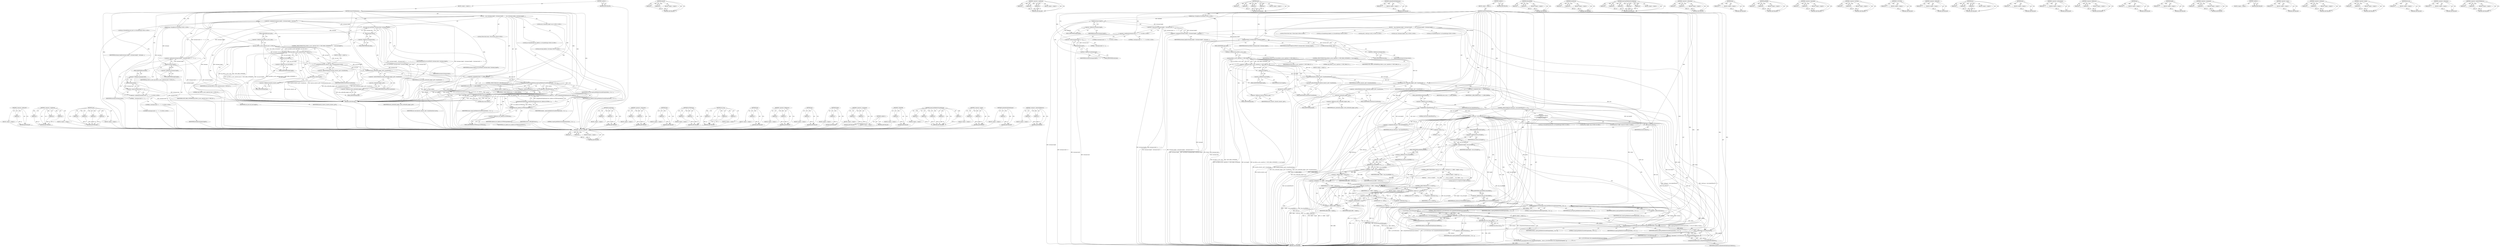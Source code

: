 digraph "&lt;operator&gt;.indirectFieldAccess" {
vulnerable_196 [label=<(METHOD,&lt;operator&gt;.addressOf)>];
vulnerable_197 [label=<(PARAM,p1)>];
vulnerable_198 [label=<(BLOCK,&lt;empty&gt;,&lt;empty&gt;)>];
vulnerable_199 [label=<(METHOD_RETURN,ANY)>];
vulnerable_142 [label=<(METHOD,&lt;operator&gt;.conditional)>];
vulnerable_143 [label=<(PARAM,p1)>];
vulnerable_144 [label=<(PARAM,p2)>];
vulnerable_145 [label=<(PARAM,p3)>];
vulnerable_146 [label=<(BLOCK,&lt;empty&gt;,&lt;empty&gt;)>];
vulnerable_147 [label=<(METHOD_RETURN,ANY)>];
vulnerable_167 [label=<(METHOD,span)>];
vulnerable_168 [label=<(PARAM,p1)>];
vulnerable_169 [label=<(PARAM,p2)>];
vulnerable_170 [label=<(PARAM,p3)>];
vulnerable_171 [label=<(PARAM,p4)>];
vulnerable_172 [label=<(BLOCK,&lt;empty&gt;,&lt;empty&gt;)>];
vulnerable_173 [label=<(METHOD_RETURN,ANY)>];
vulnerable_6 [label=<(METHOD,&lt;global&gt;)<SUB>1</SUB>>];
vulnerable_7 [label=<(BLOCK,&lt;empty&gt;,&lt;empty&gt;)<SUB>1</SUB>>];
vulnerable_8 [label=<(METHOD,SimilarToTopDomains)<SUB>1</SUB>>];
vulnerable_9 [label="<(PARAM,base::StringPiece16 hostname)<SUB>1</SUB>>"];
vulnerable_10 [label=<(BLOCK,{
   size_t hostname_length = hostname.length()...,{
   size_t hostname_length = hostname.length()...)<SUB>1</SUB>>];
vulnerable_11 [label="<(LOCAL,size_t hostname_length: size_t)<SUB>2</SUB>>"];
vulnerable_12 [label=<(&lt;operator&gt;.assignment,hostname_length = hostname.length() - (hostname...)<SUB>2</SUB>>];
vulnerable_13 [label=<(IDENTIFIER,hostname_length,hostname_length = hostname.length() - (hostname...)<SUB>2</SUB>>];
vulnerable_14 [label=<(&lt;operator&gt;.subtraction,hostname.length() - (hostname.back() == '.' ? 1...)<SUB>2</SUB>>];
vulnerable_15 [label=<(length,hostname.length())<SUB>2</SUB>>];
vulnerable_16 [label=<(&lt;operator&gt;.fieldAccess,hostname.length)<SUB>2</SUB>>];
vulnerable_17 [label=<(IDENTIFIER,hostname,hostname.length())<SUB>2</SUB>>];
vulnerable_18 [label=<(FIELD_IDENTIFIER,length,length)<SUB>2</SUB>>];
vulnerable_19 [label="<(&lt;operator&gt;.conditional,hostname.back() == '.' ? 1 : 0)<SUB>2</SUB>>"];
vulnerable_20 [label=<(&lt;operator&gt;.equals,hostname.back() == '.')<SUB>2</SUB>>];
vulnerable_21 [label=<(back,hostname.back())<SUB>2</SUB>>];
vulnerable_22 [label=<(&lt;operator&gt;.fieldAccess,hostname.back)<SUB>2</SUB>>];
vulnerable_23 [label=<(IDENTIFIER,hostname,hostname.back())<SUB>2</SUB>>];
vulnerable_24 [label=<(FIELD_IDENTIFIER,back,back)<SUB>2</SUB>>];
vulnerable_25 [label=<(LITERAL,'.',hostname.back() == '.')<SUB>2</SUB>>];
vulnerable_26 [label="<(LITERAL,1,hostname.back() == '.' ? 1 : 0)<SUB>2</SUB>>"];
vulnerable_27 [label="<(LITERAL,0,hostname.back() == '.' ? 1 : 0)<SUB>2</SUB>>"];
vulnerable_28 [label="<(LOCAL,icu.UnicodeString ustr_host: icu.UnicodeString)<SUB>3</SUB>>"];
vulnerable_29 [label=<(ustr_host,ustr_host(FALSE, hostname.data(), hostname_length))<SUB>3</SUB>>];
vulnerable_30 [label=<(IDENTIFIER,FALSE,ustr_host(FALSE, hostname.data(), hostname_length))<SUB>3</SUB>>];
vulnerable_31 [label=<(data,hostname.data())<SUB>3</SUB>>];
vulnerable_32 [label=<(&lt;operator&gt;.fieldAccess,hostname.data)<SUB>3</SUB>>];
vulnerable_33 [label=<(IDENTIFIER,hostname,hostname.data())<SUB>3</SUB>>];
vulnerable_34 [label=<(FIELD_IDENTIFIER,data,data)<SUB>3</SUB>>];
vulnerable_35 [label=<(IDENTIFIER,hostname_length,ustr_host(FALSE, hostname.data(), hostname_length))<SUB>3</SUB>>];
vulnerable_36 [label=<(CONTROL_STRUCTURE,IF,if (lgc_letters_n_ascii_.span(ustr_host, 0, USET_SPAN_CONTAINED) ==
      ustr_host.length()))<SUB>4</SUB>>];
vulnerable_37 [label=<(&lt;operator&gt;.equals,lgc_letters_n_ascii_.span(ustr_host, 0, USET_SP...)<SUB>4</SUB>>];
vulnerable_38 [label=<(span,lgc_letters_n_ascii_.span(ustr_host, 0, USET_SP...)<SUB>4</SUB>>];
vulnerable_39 [label=<(&lt;operator&gt;.fieldAccess,lgc_letters_n_ascii_.span)<SUB>4</SUB>>];
vulnerable_40 [label=<(IDENTIFIER,lgc_letters_n_ascii_,lgc_letters_n_ascii_.span(ustr_host, 0, USET_SP...)<SUB>4</SUB>>];
vulnerable_41 [label=<(FIELD_IDENTIFIER,span,span)<SUB>4</SUB>>];
vulnerable_42 [label=<(IDENTIFIER,ustr_host,lgc_letters_n_ascii_.span(ustr_host, 0, USET_SP...)<SUB>4</SUB>>];
vulnerable_43 [label=<(LITERAL,0,lgc_letters_n_ascii_.span(ustr_host, 0, USET_SP...)<SUB>4</SUB>>];
vulnerable_44 [label=<(IDENTIFIER,USET_SPAN_CONTAINED,lgc_letters_n_ascii_.span(ustr_host, 0, USET_SP...)<SUB>4</SUB>>];
vulnerable_45 [label=<(length,ustr_host.length())<SUB>5</SUB>>];
vulnerable_46 [label=<(&lt;operator&gt;.fieldAccess,ustr_host.length)<SUB>5</SUB>>];
vulnerable_47 [label=<(IDENTIFIER,ustr_host,ustr_host.length())<SUB>5</SUB>>];
vulnerable_48 [label=<(FIELD_IDENTIFIER,length,length)<SUB>5</SUB>>];
vulnerable_49 [label=<(BLOCK,&lt;empty&gt;,&lt;empty&gt;)<SUB>6</SUB>>];
vulnerable_50 [label=<(transliterate,diacritic_remover_.get()-&gt;transliterate(ustr_host))<SUB>6</SUB>>];
vulnerable_51 [label=<(&lt;operator&gt;.indirectFieldAccess,diacritic_remover_.get()-&gt;transliterate)<SUB>6</SUB>>];
vulnerable_52 [label=<(get,diacritic_remover_.get())<SUB>6</SUB>>];
vulnerable_53 [label=<(&lt;operator&gt;.fieldAccess,diacritic_remover_.get)<SUB>6</SUB>>];
vulnerable_54 [label=<(IDENTIFIER,diacritic_remover_,diacritic_remover_.get())<SUB>6</SUB>>];
vulnerable_55 [label=<(FIELD_IDENTIFIER,get,get)<SUB>6</SUB>>];
vulnerable_56 [label=<(FIELD_IDENTIFIER,transliterate,transliterate)<SUB>6</SUB>>];
vulnerable_57 [label=<(IDENTIFIER,ustr_host,diacritic_remover_.get()-&gt;transliterate(ustr_host))<SUB>6</SUB>>];
vulnerable_58 [label=<(transliterate,extra_confusable_mapper_.get()-&gt;transliterate(u...)<SUB>7</SUB>>];
vulnerable_59 [label=<(&lt;operator&gt;.indirectFieldAccess,extra_confusable_mapper_.get()-&gt;transliterate)<SUB>7</SUB>>];
vulnerable_60 [label=<(get,extra_confusable_mapper_.get())<SUB>7</SUB>>];
vulnerable_61 [label=<(&lt;operator&gt;.fieldAccess,extra_confusable_mapper_.get)<SUB>7</SUB>>];
vulnerable_62 [label=<(IDENTIFIER,extra_confusable_mapper_,extra_confusable_mapper_.get())<SUB>7</SUB>>];
vulnerable_63 [label=<(FIELD_IDENTIFIER,get,get)<SUB>7</SUB>>];
vulnerable_64 [label=<(FIELD_IDENTIFIER,transliterate,transliterate)<SUB>7</SUB>>];
vulnerable_65 [label=<(IDENTIFIER,ustr_host,extra_confusable_mapper_.get()-&gt;transliterate(u...)<SUB>7</SUB>>];
vulnerable_66 [label="<(LOCAL,UErrorCode status: UErrorCode)<SUB>9</SUB>>"];
vulnerable_67 [label=<(&lt;operator&gt;.assignment,status = U_ZERO_ERROR)<SUB>9</SUB>>];
vulnerable_68 [label=<(IDENTIFIER,status,status = U_ZERO_ERROR)<SUB>9</SUB>>];
vulnerable_69 [label=<(IDENTIFIER,U_ZERO_ERROR,status = U_ZERO_ERROR)<SUB>9</SUB>>];
vulnerable_70 [label="<(LOCAL,icu.UnicodeString ustr_skeleton: icu.UnicodeString)<SUB>10</SUB>>"];
vulnerable_71 [label=<(uspoof_getSkeletonUnicodeString,uspoof_getSkeletonUnicodeString(checker_, 0, us...)<SUB>11</SUB>>];
vulnerable_72 [label=<(IDENTIFIER,checker_,uspoof_getSkeletonUnicodeString(checker_, 0, us...)<SUB>11</SUB>>];
vulnerable_73 [label=<(LITERAL,0,uspoof_getSkeletonUnicodeString(checker_, 0, us...)<SUB>11</SUB>>];
vulnerable_74 [label=<(IDENTIFIER,ustr_host,uspoof_getSkeletonUnicodeString(checker_, 0, us...)<SUB>11</SUB>>];
vulnerable_75 [label=<(IDENTIFIER,ustr_skeleton,uspoof_getSkeletonUnicodeString(checker_, 0, us...)<SUB>11</SUB>>];
vulnerable_76 [label=<(&lt;operator&gt;.addressOf,&amp;status)<SUB>12</SUB>>];
vulnerable_77 [label=<(IDENTIFIER,status,uspoof_getSkeletonUnicodeString(checker_, 0, us...)<SUB>12</SUB>>];
vulnerable_78 [label=<(CONTROL_STRUCTURE,IF,if (U_FAILURE(status)))<SUB>13</SUB>>];
vulnerable_79 [label=<(U_FAILURE,U_FAILURE(status))<SUB>13</SUB>>];
vulnerable_80 [label=<(IDENTIFIER,status,U_FAILURE(status))<SUB>13</SUB>>];
vulnerable_81 [label=<(BLOCK,&lt;empty&gt;,&lt;empty&gt;)<SUB>14</SUB>>];
vulnerable_82 [label=<(RETURN,return false;,return false;)<SUB>14</SUB>>];
vulnerable_83 [label=<(LITERAL,false,return false;)<SUB>14</SUB>>];
vulnerable_84 [label="<(LOCAL,std.string skeleton: std.string)<SUB>15</SUB>>"];
vulnerable_85 [label=<(RETURN,return LookupMatchInTopDomains(ustr_skeleton.to...,return LookupMatchInTopDomains(ustr_skeleton.to...)<SUB>16</SUB>>];
vulnerable_86 [label=<(LookupMatchInTopDomains,LookupMatchInTopDomains(ustr_skeleton.toUTF8Str...)<SUB>16</SUB>>];
vulnerable_87 [label=<(toUTF8String,ustr_skeleton.toUTF8String(skeleton))<SUB>16</SUB>>];
vulnerable_88 [label=<(&lt;operator&gt;.fieldAccess,ustr_skeleton.toUTF8String)<SUB>16</SUB>>];
vulnerable_89 [label=<(IDENTIFIER,ustr_skeleton,ustr_skeleton.toUTF8String(skeleton))<SUB>16</SUB>>];
vulnerable_90 [label=<(FIELD_IDENTIFIER,toUTF8String,toUTF8String)<SUB>16</SUB>>];
vulnerable_91 [label=<(IDENTIFIER,skeleton,ustr_skeleton.toUTF8String(skeleton))<SUB>16</SUB>>];
vulnerable_92 [label=<(METHOD_RETURN,bool)<SUB>1</SUB>>];
vulnerable_94 [label=<(METHOD_RETURN,ANY)<SUB>1</SUB>>];
vulnerable_174 [label=<(METHOD,transliterate)>];
vulnerable_175 [label=<(PARAM,p1)>];
vulnerable_176 [label=<(PARAM,p2)>];
vulnerable_177 [label=<(BLOCK,&lt;empty&gt;,&lt;empty&gt;)>];
vulnerable_178 [label=<(METHOD_RETURN,ANY)>];
vulnerable_128 [label=<(METHOD,&lt;operator&gt;.subtraction)>];
vulnerable_129 [label=<(PARAM,p1)>];
vulnerable_130 [label=<(PARAM,p2)>];
vulnerable_131 [label=<(BLOCK,&lt;empty&gt;,&lt;empty&gt;)>];
vulnerable_132 [label=<(METHOD_RETURN,ANY)>];
vulnerable_163 [label=<(METHOD,data)>];
vulnerable_164 [label=<(PARAM,p1)>];
vulnerable_165 [label=<(BLOCK,&lt;empty&gt;,&lt;empty&gt;)>];
vulnerable_166 [label=<(METHOD_RETURN,ANY)>];
vulnerable_208 [label=<(METHOD,toUTF8String)>];
vulnerable_209 [label=<(PARAM,p1)>];
vulnerable_210 [label=<(PARAM,p2)>];
vulnerable_211 [label=<(BLOCK,&lt;empty&gt;,&lt;empty&gt;)>];
vulnerable_212 [label=<(METHOD_RETURN,ANY)>];
vulnerable_157 [label=<(METHOD,ustr_host)>];
vulnerable_158 [label=<(PARAM,p1)>];
vulnerable_159 [label=<(PARAM,p2)>];
vulnerable_160 [label=<(PARAM,p3)>];
vulnerable_161 [label=<(BLOCK,&lt;empty&gt;,&lt;empty&gt;)>];
vulnerable_162 [label=<(METHOD_RETURN,ANY)>];
vulnerable_153 [label=<(METHOD,back)>];
vulnerable_154 [label=<(PARAM,p1)>];
vulnerable_155 [label=<(BLOCK,&lt;empty&gt;,&lt;empty&gt;)>];
vulnerable_156 [label=<(METHOD_RETURN,ANY)>];
vulnerable_137 [label=<(METHOD,&lt;operator&gt;.fieldAccess)>];
vulnerable_138 [label=<(PARAM,p1)>];
vulnerable_139 [label=<(PARAM,p2)>];
vulnerable_140 [label=<(BLOCK,&lt;empty&gt;,&lt;empty&gt;)>];
vulnerable_141 [label=<(METHOD_RETURN,ANY)>];
vulnerable_184 [label=<(METHOD,get)>];
vulnerable_185 [label=<(PARAM,p1)>];
vulnerable_186 [label=<(BLOCK,&lt;empty&gt;,&lt;empty&gt;)>];
vulnerable_187 [label=<(METHOD_RETURN,ANY)>];
vulnerable_133 [label=<(METHOD,length)>];
vulnerable_134 [label=<(PARAM,p1)>];
vulnerable_135 [label=<(BLOCK,&lt;empty&gt;,&lt;empty&gt;)>];
vulnerable_136 [label=<(METHOD_RETURN,ANY)>];
vulnerable_123 [label=<(METHOD,&lt;operator&gt;.assignment)>];
vulnerable_124 [label=<(PARAM,p1)>];
vulnerable_125 [label=<(PARAM,p2)>];
vulnerable_126 [label=<(BLOCK,&lt;empty&gt;,&lt;empty&gt;)>];
vulnerable_127 [label=<(METHOD_RETURN,ANY)>];
vulnerable_117 [label=<(METHOD,&lt;global&gt;)<SUB>1</SUB>>];
vulnerable_118 [label=<(BLOCK,&lt;empty&gt;,&lt;empty&gt;)>];
vulnerable_119 [label=<(METHOD_RETURN,ANY)>];
vulnerable_200 [label=<(METHOD,U_FAILURE)>];
vulnerable_201 [label=<(PARAM,p1)>];
vulnerable_202 [label=<(BLOCK,&lt;empty&gt;,&lt;empty&gt;)>];
vulnerable_203 [label=<(METHOD_RETURN,ANY)>];
vulnerable_188 [label=<(METHOD,uspoof_getSkeletonUnicodeString)>];
vulnerable_189 [label=<(PARAM,p1)>];
vulnerable_190 [label=<(PARAM,p2)>];
vulnerable_191 [label=<(PARAM,p3)>];
vulnerable_192 [label=<(PARAM,p4)>];
vulnerable_193 [label=<(PARAM,p5)>];
vulnerable_194 [label=<(BLOCK,&lt;empty&gt;,&lt;empty&gt;)>];
vulnerable_195 [label=<(METHOD_RETURN,ANY)>];
vulnerable_148 [label=<(METHOD,&lt;operator&gt;.equals)>];
vulnerable_149 [label=<(PARAM,p1)>];
vulnerable_150 [label=<(PARAM,p2)>];
vulnerable_151 [label=<(BLOCK,&lt;empty&gt;,&lt;empty&gt;)>];
vulnerable_152 [label=<(METHOD_RETURN,ANY)>];
vulnerable_204 [label=<(METHOD,LookupMatchInTopDomains)>];
vulnerable_205 [label=<(PARAM,p1)>];
vulnerable_206 [label=<(BLOCK,&lt;empty&gt;,&lt;empty&gt;)>];
vulnerable_207 [label=<(METHOD_RETURN,ANY)>];
vulnerable_179 [label=<(METHOD,&lt;operator&gt;.indirectFieldAccess)>];
vulnerable_180 [label=<(PARAM,p1)>];
vulnerable_181 [label=<(PARAM,p2)>];
vulnerable_182 [label=<(BLOCK,&lt;empty&gt;,&lt;empty&gt;)>];
vulnerable_183 [label=<(METHOD_RETURN,ANY)>];
fixed_284 [label=<(METHOD,&lt;operator&gt;.addition)>];
fixed_285 [label=<(PARAM,p1)>];
fixed_286 [label=<(PARAM,p2)>];
fixed_287 [label=<(BLOCK,&lt;empty&gt;,&lt;empty&gt;)>];
fixed_288 [label=<(METHOD_RETURN,ANY)>];
fixed_266 [label=<(METHOD,indexOf)>];
fixed_267 [label=<(PARAM,p1)>];
fixed_268 [label=<(PARAM,p2)>];
fixed_269 [label=<(BLOCK,&lt;empty&gt;,&lt;empty&gt;)>];
fixed_270 [label=<(METHOD_RETURN,ANY)>];
fixed_215 [label=<(METHOD,&lt;operator&gt;.conditional)>];
fixed_216 [label=<(PARAM,p1)>];
fixed_217 [label=<(PARAM,p2)>];
fixed_218 [label=<(PARAM,p3)>];
fixed_219 [label=<(BLOCK,&lt;empty&gt;,&lt;empty&gt;)>];
fixed_220 [label=<(METHOD_RETURN,ANY)>];
fixed_240 [label=<(METHOD,span)>];
fixed_241 [label=<(PARAM,p1)>];
fixed_242 [label=<(PARAM,p2)>];
fixed_243 [label=<(PARAM,p3)>];
fixed_244 [label=<(PARAM,p4)>];
fixed_245 [label=<(BLOCK,&lt;empty&gt;,&lt;empty&gt;)>];
fixed_246 [label=<(METHOD_RETURN,ANY)>];
fixed_328 [label=<(METHOD,LookupMatchInTopDomains)>];
fixed_329 [label=<(PARAM,p1)>];
fixed_330 [label=<(BLOCK,&lt;empty&gt;,&lt;empty&gt;)>];
fixed_331 [label=<(METHOD_RETURN,ANY)>];
fixed_6 [label=<(METHOD,&lt;global&gt;)<SUB>1</SUB>>];
fixed_7 [label=<(BLOCK,&lt;empty&gt;,&lt;empty&gt;)<SUB>1</SUB>>];
fixed_8 [label=<(METHOD,SimilarToTopDomains)<SUB>1</SUB>>];
fixed_9 [label="<(PARAM,base::StringPiece16 hostname)<SUB>1</SUB>>"];
fixed_10 [label=<(BLOCK,{
   size_t hostname_length = hostname.length()...,{
   size_t hostname_length = hostname.length()...)<SUB>1</SUB>>];
fixed_11 [label="<(LOCAL,size_t hostname_length: size_t)<SUB>2</SUB>>"];
fixed_12 [label=<(&lt;operator&gt;.assignment,hostname_length = hostname.length() - (hostname...)<SUB>2</SUB>>];
fixed_13 [label=<(IDENTIFIER,hostname_length,hostname_length = hostname.length() - (hostname...)<SUB>2</SUB>>];
fixed_14 [label=<(&lt;operator&gt;.subtraction,hostname.length() - (hostname.back() == '.' ? 1...)<SUB>2</SUB>>];
fixed_15 [label=<(length,hostname.length())<SUB>2</SUB>>];
fixed_16 [label=<(&lt;operator&gt;.fieldAccess,hostname.length)<SUB>2</SUB>>];
fixed_17 [label=<(IDENTIFIER,hostname,hostname.length())<SUB>2</SUB>>];
fixed_18 [label=<(FIELD_IDENTIFIER,length,length)<SUB>2</SUB>>];
fixed_19 [label="<(&lt;operator&gt;.conditional,hostname.back() == '.' ? 1 : 0)<SUB>2</SUB>>"];
fixed_20 [label=<(&lt;operator&gt;.equals,hostname.back() == '.')<SUB>2</SUB>>];
fixed_21 [label=<(back,hostname.back())<SUB>2</SUB>>];
fixed_22 [label=<(&lt;operator&gt;.fieldAccess,hostname.back)<SUB>2</SUB>>];
fixed_23 [label=<(IDENTIFIER,hostname,hostname.back())<SUB>2</SUB>>];
fixed_24 [label=<(FIELD_IDENTIFIER,back,back)<SUB>2</SUB>>];
fixed_25 [label=<(LITERAL,'.',hostname.back() == '.')<SUB>2</SUB>>];
fixed_26 [label="<(LITERAL,1,hostname.back() == '.' ? 1 : 0)<SUB>2</SUB>>"];
fixed_27 [label="<(LITERAL,0,hostname.back() == '.' ? 1 : 0)<SUB>2</SUB>>"];
fixed_28 [label="<(LOCAL,icu.UnicodeString host: icu.UnicodeString)<SUB>3</SUB>>"];
fixed_29 [label=<(host,host(FALSE, hostname.data(), hostname_length))<SUB>3</SUB>>];
fixed_30 [label=<(IDENTIFIER,FALSE,host(FALSE, hostname.data(), hostname_length))<SUB>3</SUB>>];
fixed_31 [label=<(data,hostname.data())<SUB>3</SUB>>];
fixed_32 [label=<(&lt;operator&gt;.fieldAccess,hostname.data)<SUB>3</SUB>>];
fixed_33 [label=<(IDENTIFIER,hostname,hostname.data())<SUB>3</SUB>>];
fixed_34 [label=<(FIELD_IDENTIFIER,data,data)<SUB>3</SUB>>];
fixed_35 [label=<(IDENTIFIER,hostname_length,host(FALSE, hostname.data(), hostname_length))<SUB>3</SUB>>];
fixed_36 [label=<(CONTROL_STRUCTURE,IF,if (lgc_letters_n_ascii_.span(host, 0, USET_SPAN_CONTAINED) == host.length()))<SUB>4</SUB>>];
fixed_37 [label=<(&lt;operator&gt;.equals,lgc_letters_n_ascii_.span(host, 0, USET_SPAN_CO...)<SUB>4</SUB>>];
fixed_38 [label=<(span,lgc_letters_n_ascii_.span(host, 0, USET_SPAN_CO...)<SUB>4</SUB>>];
fixed_39 [label=<(&lt;operator&gt;.fieldAccess,lgc_letters_n_ascii_.span)<SUB>4</SUB>>];
fixed_40 [label=<(IDENTIFIER,lgc_letters_n_ascii_,lgc_letters_n_ascii_.span(host, 0, USET_SPAN_CO...)<SUB>4</SUB>>];
fixed_41 [label=<(FIELD_IDENTIFIER,span,span)<SUB>4</SUB>>];
fixed_42 [label=<(IDENTIFIER,host,lgc_letters_n_ascii_.span(host, 0, USET_SPAN_CO...)<SUB>4</SUB>>];
fixed_43 [label=<(LITERAL,0,lgc_letters_n_ascii_.span(host, 0, USET_SPAN_CO...)<SUB>4</SUB>>];
fixed_44 [label=<(IDENTIFIER,USET_SPAN_CONTAINED,lgc_letters_n_ascii_.span(host, 0, USET_SPAN_CO...)<SUB>4</SUB>>];
fixed_45 [label=<(length,host.length())<SUB>4</SUB>>];
fixed_46 [label=<(&lt;operator&gt;.fieldAccess,host.length)<SUB>4</SUB>>];
fixed_47 [label=<(IDENTIFIER,host,host.length())<SUB>4</SUB>>];
fixed_48 [label=<(FIELD_IDENTIFIER,length,length)<SUB>4</SUB>>];
fixed_49 [label=<(BLOCK,&lt;empty&gt;,&lt;empty&gt;)<SUB>5</SUB>>];
fixed_50 [label=<(transliterate,diacritic_remover_.get()-&gt;transliterate(host))<SUB>5</SUB>>];
fixed_51 [label=<(&lt;operator&gt;.indirectFieldAccess,diacritic_remover_.get()-&gt;transliterate)<SUB>5</SUB>>];
fixed_52 [label=<(get,diacritic_remover_.get())<SUB>5</SUB>>];
fixed_53 [label=<(&lt;operator&gt;.fieldAccess,diacritic_remover_.get)<SUB>5</SUB>>];
fixed_54 [label=<(IDENTIFIER,diacritic_remover_,diacritic_remover_.get())<SUB>5</SUB>>];
fixed_55 [label=<(FIELD_IDENTIFIER,get,get)<SUB>5</SUB>>];
fixed_56 [label=<(FIELD_IDENTIFIER,transliterate,transliterate)<SUB>5</SUB>>];
fixed_57 [label=<(IDENTIFIER,host,diacritic_remover_.get()-&gt;transliterate(host))<SUB>5</SUB>>];
fixed_58 [label=<(transliterate,extra_confusable_mapper_.get()-&gt;transliterate(h...)<SUB>6</SUB>>];
fixed_59 [label=<(&lt;operator&gt;.indirectFieldAccess,extra_confusable_mapper_.get()-&gt;transliterate)<SUB>6</SUB>>];
fixed_60 [label=<(get,extra_confusable_mapper_.get())<SUB>6</SUB>>];
fixed_61 [label=<(&lt;operator&gt;.fieldAccess,extra_confusable_mapper_.get)<SUB>6</SUB>>];
fixed_62 [label=<(IDENTIFIER,extra_confusable_mapper_,extra_confusable_mapper_.get())<SUB>6</SUB>>];
fixed_63 [label=<(FIELD_IDENTIFIER,get,get)<SUB>6</SUB>>];
fixed_64 [label=<(FIELD_IDENTIFIER,transliterate,transliterate)<SUB>6</SUB>>];
fixed_65 [label=<(IDENTIFIER,host,extra_confusable_mapper_.get()-&gt;transliterate(h...)<SUB>6</SUB>>];
fixed_66 [label="<(LOCAL,UErrorCode status: UErrorCode)<SUB>8</SUB>>"];
fixed_67 [label=<(&lt;operator&gt;.assignment,status = U_ZERO_ERROR)<SUB>8</SUB>>];
fixed_68 [label=<(IDENTIFIER,status,status = U_ZERO_ERROR)<SUB>8</SUB>>];
fixed_69 [label=<(IDENTIFIER,U_ZERO_ERROR,status = U_ZERO_ERROR)<SUB>8</SUB>>];
fixed_70 [label="<(LOCAL,icu.UnicodeString skeleton: icu.UnicodeString)<SUB>9</SUB>>"];
fixed_71 [label="<(LOCAL,int32_t u04cf_pos: int32_t)<SUB>13</SUB>>"];
fixed_72 [label=<(CONTROL_STRUCTURE,IF,if ((u04cf_pos = host.indexOf(0x4CF)) != -1))<SUB>14</SUB>>];
fixed_73 [label=<(&lt;operator&gt;.notEquals,(u04cf_pos = host.indexOf(0x4CF)) != -1)<SUB>14</SUB>>];
fixed_74 [label=<(&lt;operator&gt;.assignment,u04cf_pos = host.indexOf(0x4CF))<SUB>14</SUB>>];
fixed_75 [label=<(IDENTIFIER,u04cf_pos,u04cf_pos = host.indexOf(0x4CF))<SUB>14</SUB>>];
fixed_76 [label=<(indexOf,host.indexOf(0x4CF))<SUB>14</SUB>>];
fixed_77 [label=<(&lt;operator&gt;.fieldAccess,host.indexOf)<SUB>14</SUB>>];
fixed_78 [label=<(IDENTIFIER,host,host.indexOf(0x4CF))<SUB>14</SUB>>];
fixed_79 [label=<(FIELD_IDENTIFIER,indexOf,indexOf)<SUB>14</SUB>>];
fixed_80 [label=<(LITERAL,0x4CF,host.indexOf(0x4CF))<SUB>14</SUB>>];
fixed_81 [label=<(&lt;operator&gt;.minus,-1)<SUB>14</SUB>>];
fixed_82 [label=<(LITERAL,1,-1)<SUB>14</SUB>>];
fixed_83 [label="<(BLOCK,{
    icu::UnicodeString host_alt(host);
    si...,{
    icu::UnicodeString host_alt(host);
    si...)<SUB>14</SUB>>"];
fixed_84 [label="<(LOCAL,icu.UnicodeString host_alt: icu.UnicodeString)<SUB>15</SUB>>"];
fixed_85 [label=<(host_alt,host_alt(host))<SUB>15</SUB>>];
fixed_86 [label=<(IDENTIFIER,host,host_alt(host))<SUB>15</SUB>>];
fixed_87 [label="<(LOCAL,size_t length: size_t)<SUB>16</SUB>>"];
fixed_88 [label=<(&lt;operator&gt;.assignment,length = host_alt.length())<SUB>16</SUB>>];
fixed_89 [label=<(IDENTIFIER,length,length = host_alt.length())<SUB>16</SUB>>];
fixed_90 [label=<(length,host_alt.length())<SUB>16</SUB>>];
fixed_91 [label=<(&lt;operator&gt;.fieldAccess,host_alt.length)<SUB>16</SUB>>];
fixed_92 [label=<(IDENTIFIER,host_alt,host_alt.length())<SUB>16</SUB>>];
fixed_93 [label=<(FIELD_IDENTIFIER,length,length)<SUB>16</SUB>>];
fixed_94 [label="<(LOCAL,char16_t* buffer: char16_t*)<SUB>17</SUB>>"];
fixed_95 [label=<(&lt;operator&gt;.assignment,* buffer = host_alt.getBuffer(-1))<SUB>17</SUB>>];
fixed_96 [label=<(IDENTIFIER,buffer,* buffer = host_alt.getBuffer(-1))<SUB>17</SUB>>];
fixed_97 [label=<(getBuffer,host_alt.getBuffer(-1))<SUB>17</SUB>>];
fixed_98 [label=<(&lt;operator&gt;.fieldAccess,host_alt.getBuffer)<SUB>17</SUB>>];
fixed_99 [label=<(IDENTIFIER,host_alt,host_alt.getBuffer(-1))<SUB>17</SUB>>];
fixed_100 [label=<(FIELD_IDENTIFIER,getBuffer,getBuffer)<SUB>17</SUB>>];
fixed_101 [label=<(&lt;operator&gt;.minus,-1)<SUB>17</SUB>>];
fixed_102 [label=<(LITERAL,1,-1)<SUB>17</SUB>>];
fixed_103 [label=<(CONTROL_STRUCTURE,FOR,for (char16_t* uc = buffer + u04cf_pos ;uc &lt; buffer + length;++uc))<SUB>18</SUB>>];
fixed_104 [label=<(BLOCK,&lt;empty&gt;,&lt;empty&gt;)<SUB>18</SUB>>];
fixed_105 [label="<(LOCAL,char16_t* uc: char16_t*)<SUB>18</SUB>>"];
fixed_106 [label=<(&lt;operator&gt;.assignment,* uc = buffer + u04cf_pos)<SUB>18</SUB>>];
fixed_107 [label=<(IDENTIFIER,uc,* uc = buffer + u04cf_pos)<SUB>18</SUB>>];
fixed_108 [label=<(&lt;operator&gt;.addition,buffer + u04cf_pos)<SUB>18</SUB>>];
fixed_109 [label=<(IDENTIFIER,buffer,buffer + u04cf_pos)<SUB>18</SUB>>];
fixed_110 [label=<(IDENTIFIER,u04cf_pos,buffer + u04cf_pos)<SUB>18</SUB>>];
fixed_111 [label=<(&lt;operator&gt;.lessThan,uc &lt; buffer + length)<SUB>18</SUB>>];
fixed_112 [label=<(IDENTIFIER,uc,uc &lt; buffer + length)<SUB>18</SUB>>];
fixed_113 [label=<(&lt;operator&gt;.addition,buffer + length)<SUB>18</SUB>>];
fixed_114 [label=<(IDENTIFIER,buffer,buffer + length)<SUB>18</SUB>>];
fixed_115 [label=<(IDENTIFIER,length,buffer + length)<SUB>18</SUB>>];
fixed_116 [label=<(&lt;operator&gt;.preIncrement,++uc)<SUB>18</SUB>>];
fixed_117 [label=<(IDENTIFIER,uc,++uc)<SUB>18</SUB>>];
fixed_118 [label=<(BLOCK,{
      if (*uc == 0x4CF)
        *uc = 0x6C;  ...,{
      if (*uc == 0x4CF)
        *uc = 0x6C;  ...)<SUB>18</SUB>>];
fixed_119 [label=<(CONTROL_STRUCTURE,IF,if (*uc == 0x4CF))<SUB>19</SUB>>];
fixed_120 [label=<(&lt;operator&gt;.equals,*uc == 0x4CF)<SUB>19</SUB>>];
fixed_121 [label=<(&lt;operator&gt;.indirection,*uc)<SUB>19</SUB>>];
fixed_122 [label=<(IDENTIFIER,uc,*uc == 0x4CF)<SUB>19</SUB>>];
fixed_123 [label=<(LITERAL,0x4CF,*uc == 0x4CF)<SUB>19</SUB>>];
fixed_124 [label=<(BLOCK,&lt;empty&gt;,&lt;empty&gt;)<SUB>20</SUB>>];
fixed_125 [label=<(&lt;operator&gt;.assignment,*uc = 0x6C)<SUB>20</SUB>>];
fixed_126 [label=<(&lt;operator&gt;.indirection,*uc)<SUB>20</SUB>>];
fixed_127 [label=<(IDENTIFIER,uc,*uc = 0x6C)<SUB>20</SUB>>];
fixed_128 [label=<(LITERAL,0x6C,*uc = 0x6C)<SUB>20</SUB>>];
fixed_129 [label=<(releaseBuffer,host_alt.releaseBuffer(length))<SUB>22</SUB>>];
fixed_130 [label=<(&lt;operator&gt;.fieldAccess,host_alt.releaseBuffer)<SUB>22</SUB>>];
fixed_131 [label=<(IDENTIFIER,host_alt,host_alt.releaseBuffer(length))<SUB>22</SUB>>];
fixed_132 [label=<(FIELD_IDENTIFIER,releaseBuffer,releaseBuffer)<SUB>22</SUB>>];
fixed_133 [label=<(IDENTIFIER,length,host_alt.releaseBuffer(length))<SUB>22</SUB>>];
fixed_134 [label=<(uspoof_getSkeletonUnicodeString,uspoof_getSkeletonUnicodeString(checker_, 0, ho...)<SUB>23</SUB>>];
fixed_135 [label=<(IDENTIFIER,checker_,uspoof_getSkeletonUnicodeString(checker_, 0, ho...)<SUB>23</SUB>>];
fixed_136 [label=<(LITERAL,0,uspoof_getSkeletonUnicodeString(checker_, 0, ho...)<SUB>23</SUB>>];
fixed_137 [label=<(IDENTIFIER,host_alt,uspoof_getSkeletonUnicodeString(checker_, 0, ho...)<SUB>23</SUB>>];
fixed_138 [label=<(IDENTIFIER,skeleton,uspoof_getSkeletonUnicodeString(checker_, 0, ho...)<SUB>23</SUB>>];
fixed_139 [label=<(&lt;operator&gt;.addressOf,&amp;status)<SUB>23</SUB>>];
fixed_140 [label=<(IDENTIFIER,status,uspoof_getSkeletonUnicodeString(checker_, 0, ho...)<SUB>23</SUB>>];
fixed_141 [label=<(CONTROL_STRUCTURE,IF,if (U_SUCCESS(status) &amp;&amp; LookupMatchInTopDomains(skeleton)))<SUB>24</SUB>>];
fixed_142 [label=<(&lt;operator&gt;.logicalAnd,U_SUCCESS(status) &amp;&amp; LookupMatchInTopDomains(sk...)<SUB>24</SUB>>];
fixed_143 [label=<(U_SUCCESS,U_SUCCESS(status))<SUB>24</SUB>>];
fixed_144 [label=<(IDENTIFIER,status,U_SUCCESS(status))<SUB>24</SUB>>];
fixed_145 [label=<(LookupMatchInTopDomains,LookupMatchInTopDomains(skeleton))<SUB>24</SUB>>];
fixed_146 [label=<(IDENTIFIER,skeleton,LookupMatchInTopDomains(skeleton))<SUB>24</SUB>>];
fixed_147 [label=<(BLOCK,&lt;empty&gt;,&lt;empty&gt;)<SUB>25</SUB>>];
fixed_148 [label=<(RETURN,return true;,return true;)<SUB>25</SUB>>];
fixed_149 [label=<(LITERAL,true,return true;)<SUB>25</SUB>>];
fixed_150 [label=<(uspoof_getSkeletonUnicodeString,uspoof_getSkeletonUnicodeString(checker_, 0, ho...)<SUB>28</SUB>>];
fixed_151 [label=<(IDENTIFIER,checker_,uspoof_getSkeletonUnicodeString(checker_, 0, ho...)<SUB>28</SUB>>];
fixed_152 [label=<(LITERAL,0,uspoof_getSkeletonUnicodeString(checker_, 0, ho...)<SUB>28</SUB>>];
fixed_153 [label=<(IDENTIFIER,host,uspoof_getSkeletonUnicodeString(checker_, 0, ho...)<SUB>28</SUB>>];
fixed_154 [label=<(IDENTIFIER,skeleton,uspoof_getSkeletonUnicodeString(checker_, 0, ho...)<SUB>28</SUB>>];
fixed_155 [label=<(&lt;operator&gt;.addressOf,&amp;status)<SUB>28</SUB>>];
fixed_156 [label=<(IDENTIFIER,status,uspoof_getSkeletonUnicodeString(checker_, 0, ho...)<SUB>28</SUB>>];
fixed_157 [label=<(RETURN,return U_SUCCESS(status) &amp;&amp; LookupMatchInTopDom...,return U_SUCCESS(status) &amp;&amp; LookupMatchInTopDom...)<SUB>29</SUB>>];
fixed_158 [label=<(&lt;operator&gt;.logicalAnd,U_SUCCESS(status) &amp;&amp; LookupMatchInTopDomains(sk...)<SUB>29</SUB>>];
fixed_159 [label=<(U_SUCCESS,U_SUCCESS(status))<SUB>29</SUB>>];
fixed_160 [label=<(IDENTIFIER,status,U_SUCCESS(status))<SUB>29</SUB>>];
fixed_161 [label=<(LookupMatchInTopDomains,LookupMatchInTopDomains(skeleton))<SUB>29</SUB>>];
fixed_162 [label=<(IDENTIFIER,skeleton,LookupMatchInTopDomains(skeleton))<SUB>29</SUB>>];
fixed_163 [label=<(METHOD_RETURN,bool)<SUB>1</SUB>>];
fixed_165 [label=<(METHOD_RETURN,ANY)<SUB>1</SUB>>];
fixed_302 [label=<(METHOD,releaseBuffer)>];
fixed_303 [label=<(PARAM,p1)>];
fixed_304 [label=<(PARAM,p2)>];
fixed_305 [label=<(BLOCK,&lt;empty&gt;,&lt;empty&gt;)>];
fixed_306 [label=<(METHOD_RETURN,ANY)>];
fixed_247 [label=<(METHOD,transliterate)>];
fixed_248 [label=<(PARAM,p1)>];
fixed_249 [label=<(PARAM,p2)>];
fixed_250 [label=<(BLOCK,&lt;empty&gt;,&lt;empty&gt;)>];
fixed_251 [label=<(METHOD_RETURN,ANY)>];
fixed_307 [label=<(METHOD,uspoof_getSkeletonUnicodeString)>];
fixed_308 [label=<(PARAM,p1)>];
fixed_309 [label=<(PARAM,p2)>];
fixed_310 [label=<(PARAM,p3)>];
fixed_311 [label=<(PARAM,p4)>];
fixed_312 [label=<(PARAM,p5)>];
fixed_313 [label=<(BLOCK,&lt;empty&gt;,&lt;empty&gt;)>];
fixed_314 [label=<(METHOD_RETURN,ANY)>];
fixed_201 [label=<(METHOD,&lt;operator&gt;.subtraction)>];
fixed_202 [label=<(PARAM,p1)>];
fixed_203 [label=<(PARAM,p2)>];
fixed_204 [label=<(BLOCK,&lt;empty&gt;,&lt;empty&gt;)>];
fixed_205 [label=<(METHOD_RETURN,ANY)>];
fixed_236 [label=<(METHOD,data)>];
fixed_237 [label=<(PARAM,p1)>];
fixed_238 [label=<(BLOCK,&lt;empty&gt;,&lt;empty&gt;)>];
fixed_239 [label=<(METHOD_RETURN,ANY)>];
fixed_279 [label=<(METHOD,getBuffer)>];
fixed_280 [label=<(PARAM,p1)>];
fixed_281 [label=<(PARAM,p2)>];
fixed_282 [label=<(BLOCK,&lt;empty&gt;,&lt;empty&gt;)>];
fixed_283 [label=<(METHOD_RETURN,ANY)>];
fixed_319 [label=<(METHOD,&lt;operator&gt;.logicalAnd)>];
fixed_320 [label=<(PARAM,p1)>];
fixed_321 [label=<(PARAM,p2)>];
fixed_322 [label=<(BLOCK,&lt;empty&gt;,&lt;empty&gt;)>];
fixed_323 [label=<(METHOD_RETURN,ANY)>];
fixed_289 [label=<(METHOD,&lt;operator&gt;.lessThan)>];
fixed_290 [label=<(PARAM,p1)>];
fixed_291 [label=<(PARAM,p2)>];
fixed_292 [label=<(BLOCK,&lt;empty&gt;,&lt;empty&gt;)>];
fixed_293 [label=<(METHOD_RETURN,ANY)>];
fixed_324 [label=<(METHOD,U_SUCCESS)>];
fixed_325 [label=<(PARAM,p1)>];
fixed_326 [label=<(BLOCK,&lt;empty&gt;,&lt;empty&gt;)>];
fixed_327 [label=<(METHOD_RETURN,ANY)>];
fixed_315 [label=<(METHOD,&lt;operator&gt;.addressOf)>];
fixed_316 [label=<(PARAM,p1)>];
fixed_317 [label=<(BLOCK,&lt;empty&gt;,&lt;empty&gt;)>];
fixed_318 [label=<(METHOD_RETURN,ANY)>];
fixed_230 [label=<(METHOD,host)>];
fixed_231 [label=<(PARAM,p1)>];
fixed_232 [label=<(PARAM,p2)>];
fixed_233 [label=<(PARAM,p3)>];
fixed_234 [label=<(BLOCK,&lt;empty&gt;,&lt;empty&gt;)>];
fixed_235 [label=<(METHOD_RETURN,ANY)>];
fixed_226 [label=<(METHOD,back)>];
fixed_227 [label=<(PARAM,p1)>];
fixed_228 [label=<(BLOCK,&lt;empty&gt;,&lt;empty&gt;)>];
fixed_229 [label=<(METHOD_RETURN,ANY)>];
fixed_294 [label=<(METHOD,&lt;operator&gt;.preIncrement)>];
fixed_295 [label=<(PARAM,p1)>];
fixed_296 [label=<(BLOCK,&lt;empty&gt;,&lt;empty&gt;)>];
fixed_297 [label=<(METHOD_RETURN,ANY)>];
fixed_210 [label=<(METHOD,&lt;operator&gt;.fieldAccess)>];
fixed_211 [label=<(PARAM,p1)>];
fixed_212 [label=<(PARAM,p2)>];
fixed_213 [label=<(BLOCK,&lt;empty&gt;,&lt;empty&gt;)>];
fixed_214 [label=<(METHOD_RETURN,ANY)>];
fixed_257 [label=<(METHOD,get)>];
fixed_258 [label=<(PARAM,p1)>];
fixed_259 [label=<(BLOCK,&lt;empty&gt;,&lt;empty&gt;)>];
fixed_260 [label=<(METHOD_RETURN,ANY)>];
fixed_206 [label=<(METHOD,length)>];
fixed_207 [label=<(PARAM,p1)>];
fixed_208 [label=<(BLOCK,&lt;empty&gt;,&lt;empty&gt;)>];
fixed_209 [label=<(METHOD_RETURN,ANY)>];
fixed_196 [label=<(METHOD,&lt;operator&gt;.assignment)>];
fixed_197 [label=<(PARAM,p1)>];
fixed_198 [label=<(PARAM,p2)>];
fixed_199 [label=<(BLOCK,&lt;empty&gt;,&lt;empty&gt;)>];
fixed_200 [label=<(METHOD_RETURN,ANY)>];
fixed_190 [label=<(METHOD,&lt;global&gt;)<SUB>1</SUB>>];
fixed_191 [label=<(BLOCK,&lt;empty&gt;,&lt;empty&gt;)>];
fixed_192 [label=<(METHOD_RETURN,ANY)>];
fixed_271 [label=<(METHOD,&lt;operator&gt;.minus)>];
fixed_272 [label=<(PARAM,p1)>];
fixed_273 [label=<(BLOCK,&lt;empty&gt;,&lt;empty&gt;)>];
fixed_274 [label=<(METHOD_RETURN,ANY)>];
fixed_261 [label=<(METHOD,&lt;operator&gt;.notEquals)>];
fixed_262 [label=<(PARAM,p1)>];
fixed_263 [label=<(PARAM,p2)>];
fixed_264 [label=<(BLOCK,&lt;empty&gt;,&lt;empty&gt;)>];
fixed_265 [label=<(METHOD_RETURN,ANY)>];
fixed_221 [label=<(METHOD,&lt;operator&gt;.equals)>];
fixed_222 [label=<(PARAM,p1)>];
fixed_223 [label=<(PARAM,p2)>];
fixed_224 [label=<(BLOCK,&lt;empty&gt;,&lt;empty&gt;)>];
fixed_225 [label=<(METHOD_RETURN,ANY)>];
fixed_275 [label=<(METHOD,host_alt)>];
fixed_276 [label=<(PARAM,p1)>];
fixed_277 [label=<(BLOCK,&lt;empty&gt;,&lt;empty&gt;)>];
fixed_278 [label=<(METHOD_RETURN,ANY)>];
fixed_298 [label=<(METHOD,&lt;operator&gt;.indirection)>];
fixed_299 [label=<(PARAM,p1)>];
fixed_300 [label=<(BLOCK,&lt;empty&gt;,&lt;empty&gt;)>];
fixed_301 [label=<(METHOD_RETURN,ANY)>];
fixed_252 [label=<(METHOD,&lt;operator&gt;.indirectFieldAccess)>];
fixed_253 [label=<(PARAM,p1)>];
fixed_254 [label=<(PARAM,p2)>];
fixed_255 [label=<(BLOCK,&lt;empty&gt;,&lt;empty&gt;)>];
fixed_256 [label=<(METHOD_RETURN,ANY)>];
vulnerable_196 -> vulnerable_197  [key=0, label="AST: "];
vulnerable_196 -> vulnerable_197  [key=1, label="DDG: "];
vulnerable_196 -> vulnerable_198  [key=0, label="AST: "];
vulnerable_196 -> vulnerable_199  [key=0, label="AST: "];
vulnerable_196 -> vulnerable_199  [key=1, label="CFG: "];
vulnerable_197 -> vulnerable_199  [key=0, label="DDG: p1"];
vulnerable_198 -> fixed_284  [key=0];
vulnerable_199 -> fixed_284  [key=0];
vulnerable_142 -> vulnerable_143  [key=0, label="AST: "];
vulnerable_142 -> vulnerable_143  [key=1, label="DDG: "];
vulnerable_142 -> vulnerable_146  [key=0, label="AST: "];
vulnerable_142 -> vulnerable_144  [key=0, label="AST: "];
vulnerable_142 -> vulnerable_144  [key=1, label="DDG: "];
vulnerable_142 -> vulnerable_147  [key=0, label="AST: "];
vulnerable_142 -> vulnerable_147  [key=1, label="CFG: "];
vulnerable_142 -> vulnerable_145  [key=0, label="AST: "];
vulnerable_142 -> vulnerable_145  [key=1, label="DDG: "];
vulnerable_143 -> vulnerable_147  [key=0, label="DDG: p1"];
vulnerable_144 -> vulnerable_147  [key=0, label="DDG: p2"];
vulnerable_145 -> vulnerable_147  [key=0, label="DDG: p3"];
vulnerable_146 -> fixed_284  [key=0];
vulnerable_147 -> fixed_284  [key=0];
vulnerable_167 -> vulnerable_168  [key=0, label="AST: "];
vulnerable_167 -> vulnerable_168  [key=1, label="DDG: "];
vulnerable_167 -> vulnerable_172  [key=0, label="AST: "];
vulnerable_167 -> vulnerable_169  [key=0, label="AST: "];
vulnerable_167 -> vulnerable_169  [key=1, label="DDG: "];
vulnerable_167 -> vulnerable_173  [key=0, label="AST: "];
vulnerable_167 -> vulnerable_173  [key=1, label="CFG: "];
vulnerable_167 -> vulnerable_170  [key=0, label="AST: "];
vulnerable_167 -> vulnerable_170  [key=1, label="DDG: "];
vulnerable_167 -> vulnerable_171  [key=0, label="AST: "];
vulnerable_167 -> vulnerable_171  [key=1, label="DDG: "];
vulnerable_168 -> vulnerable_173  [key=0, label="DDG: p1"];
vulnerable_169 -> vulnerable_173  [key=0, label="DDG: p2"];
vulnerable_170 -> vulnerable_173  [key=0, label="DDG: p3"];
vulnerable_171 -> vulnerable_173  [key=0, label="DDG: p4"];
vulnerable_172 -> fixed_284  [key=0];
vulnerable_173 -> fixed_284  [key=0];
vulnerable_6 -> vulnerable_7  [key=0, label="AST: "];
vulnerable_6 -> vulnerable_94  [key=0, label="AST: "];
vulnerable_6 -> vulnerable_94  [key=1, label="CFG: "];
vulnerable_7 -> vulnerable_8  [key=0, label="AST: "];
vulnerable_8 -> vulnerable_9  [key=0, label="AST: "];
vulnerable_8 -> vulnerable_9  [key=1, label="DDG: "];
vulnerable_8 -> vulnerable_10  [key=0, label="AST: "];
vulnerable_8 -> vulnerable_92  [key=0, label="AST: "];
vulnerable_8 -> vulnerable_18  [key=0, label="CFG: "];
vulnerable_8 -> vulnerable_67  [key=0, label="DDG: "];
vulnerable_8 -> vulnerable_29  [key=0, label="DDG: "];
vulnerable_8 -> vulnerable_58  [key=0, label="DDG: "];
vulnerable_8 -> vulnerable_71  [key=0, label="DDG: "];
vulnerable_8 -> vulnerable_14  [key=0, label="DDG: "];
vulnerable_8 -> vulnerable_79  [key=0, label="DDG: "];
vulnerable_8 -> vulnerable_82  [key=0, label="DDG: "];
vulnerable_8 -> vulnerable_19  [key=0, label="DDG: "];
vulnerable_8 -> vulnerable_38  [key=0, label="DDG: "];
vulnerable_8 -> vulnerable_50  [key=0, label="DDG: "];
vulnerable_8 -> vulnerable_83  [key=0, label="DDG: "];
vulnerable_8 -> vulnerable_87  [key=0, label="DDG: "];
vulnerable_8 -> vulnerable_20  [key=0, label="DDG: "];
vulnerable_9 -> vulnerable_92  [key=0, label="DDG: hostname"];
vulnerable_9 -> vulnerable_31  [key=0, label="DDG: hostname"];
vulnerable_9 -> vulnerable_15  [key=0, label="DDG: hostname"];
vulnerable_9 -> vulnerable_21  [key=0, label="DDG: hostname"];
vulnerable_10 -> vulnerable_11  [key=0, label="AST: "];
vulnerable_10 -> vulnerable_12  [key=0, label="AST: "];
vulnerable_10 -> vulnerable_28  [key=0, label="AST: "];
vulnerable_10 -> vulnerable_29  [key=0, label="AST: "];
vulnerable_10 -> vulnerable_36  [key=0, label="AST: "];
vulnerable_10 -> vulnerable_58  [key=0, label="AST: "];
vulnerable_10 -> vulnerable_66  [key=0, label="AST: "];
vulnerable_10 -> vulnerable_67  [key=0, label="AST: "];
vulnerable_10 -> vulnerable_70  [key=0, label="AST: "];
vulnerable_10 -> vulnerable_71  [key=0, label="AST: "];
vulnerable_10 -> vulnerable_78  [key=0, label="AST: "];
vulnerable_10 -> vulnerable_84  [key=0, label="AST: "];
vulnerable_10 -> vulnerable_85  [key=0, label="AST: "];
vulnerable_11 -> fixed_284  [key=0];
vulnerable_12 -> vulnerable_13  [key=0, label="AST: "];
vulnerable_12 -> vulnerable_14  [key=0, label="AST: "];
vulnerable_12 -> vulnerable_34  [key=0, label="CFG: "];
vulnerable_12 -> vulnerable_92  [key=0, label="DDG: hostname.length() - (hostname.back() == '.' ? 1 : 0)"];
vulnerable_12 -> vulnerable_92  [key=1, label="DDG: hostname_length = hostname.length() - (hostname.back() == '.' ? 1 : 0)"];
vulnerable_12 -> vulnerable_29  [key=0, label="DDG: hostname_length"];
vulnerable_13 -> fixed_284  [key=0];
vulnerable_14 -> vulnerable_15  [key=0, label="AST: "];
vulnerable_14 -> vulnerable_19  [key=0, label="AST: "];
vulnerable_14 -> vulnerable_12  [key=0, label="CFG: "];
vulnerable_14 -> vulnerable_12  [key=1, label="DDG: hostname.length()"];
vulnerable_14 -> vulnerable_12  [key=2, label="DDG: hostname.back() == '.' ? 1 : 0"];
vulnerable_14 -> vulnerable_92  [key=0, label="DDG: hostname.length()"];
vulnerable_14 -> vulnerable_92  [key=1, label="DDG: hostname.back() == '.' ? 1 : 0"];
vulnerable_15 -> vulnerable_16  [key=0, label="AST: "];
vulnerable_15 -> vulnerable_24  [key=0, label="CFG: "];
vulnerable_15 -> vulnerable_92  [key=0, label="DDG: hostname.length"];
vulnerable_15 -> vulnerable_14  [key=0, label="DDG: hostname.length"];
vulnerable_16 -> vulnerable_17  [key=0, label="AST: "];
vulnerable_16 -> vulnerable_18  [key=0, label="AST: "];
vulnerable_16 -> vulnerable_15  [key=0, label="CFG: "];
vulnerable_17 -> fixed_284  [key=0];
vulnerable_18 -> vulnerable_16  [key=0, label="CFG: "];
vulnerable_19 -> vulnerable_20  [key=0, label="AST: "];
vulnerable_19 -> vulnerable_26  [key=0, label="AST: "];
vulnerable_19 -> vulnerable_27  [key=0, label="AST: "];
vulnerable_19 -> vulnerable_14  [key=0, label="CFG: "];
vulnerable_19 -> vulnerable_92  [key=0, label="DDG: hostname.back() == '.'"];
vulnerable_20 -> vulnerable_21  [key=0, label="AST: "];
vulnerable_20 -> vulnerable_25  [key=0, label="AST: "];
vulnerable_20 -> vulnerable_19  [key=0, label="CFG: "];
vulnerable_20 -> vulnerable_92  [key=0, label="DDG: hostname.back()"];
vulnerable_21 -> vulnerable_22  [key=0, label="AST: "];
vulnerable_21 -> vulnerable_20  [key=0, label="CFG: "];
vulnerable_21 -> vulnerable_20  [key=1, label="DDG: hostname.back"];
vulnerable_21 -> vulnerable_92  [key=0, label="DDG: hostname.back"];
vulnerable_22 -> vulnerable_23  [key=0, label="AST: "];
vulnerable_22 -> vulnerable_24  [key=0, label="AST: "];
vulnerable_22 -> vulnerable_21  [key=0, label="CFG: "];
vulnerable_23 -> fixed_284  [key=0];
vulnerable_24 -> vulnerable_22  [key=0, label="CFG: "];
vulnerable_25 -> fixed_284  [key=0];
vulnerable_26 -> fixed_284  [key=0];
vulnerable_27 -> fixed_284  [key=0];
vulnerable_28 -> fixed_284  [key=0];
vulnerable_29 -> vulnerable_30  [key=0, label="AST: "];
vulnerable_29 -> vulnerable_31  [key=0, label="AST: "];
vulnerable_29 -> vulnerable_35  [key=0, label="AST: "];
vulnerable_29 -> vulnerable_41  [key=0, label="CFG: "];
vulnerable_29 -> vulnerable_92  [key=0, label="DDG: hostname.data()"];
vulnerable_29 -> vulnerable_92  [key=1, label="DDG: hostname_length"];
vulnerable_29 -> vulnerable_92  [key=2, label="DDG: ustr_host(FALSE, hostname.data(), hostname_length)"];
vulnerable_29 -> vulnerable_92  [key=3, label="DDG: FALSE"];
vulnerable_30 -> fixed_284  [key=0];
vulnerable_31 -> vulnerable_32  [key=0, label="AST: "];
vulnerable_31 -> vulnerable_29  [key=0, label="CFG: "];
vulnerable_31 -> vulnerable_29  [key=1, label="DDG: hostname.data"];
vulnerable_31 -> vulnerable_92  [key=0, label="DDG: hostname.data"];
vulnerable_32 -> vulnerable_33  [key=0, label="AST: "];
vulnerable_32 -> vulnerable_34  [key=0, label="AST: "];
vulnerable_32 -> vulnerable_31  [key=0, label="CFG: "];
vulnerable_33 -> fixed_284  [key=0];
vulnerable_34 -> vulnerable_32  [key=0, label="CFG: "];
vulnerable_35 -> fixed_284  [key=0];
vulnerable_36 -> vulnerable_37  [key=0, label="AST: "];
vulnerable_36 -> vulnerable_49  [key=0, label="AST: "];
vulnerable_37 -> vulnerable_38  [key=0, label="AST: "];
vulnerable_37 -> vulnerable_45  [key=0, label="AST: "];
vulnerable_37 -> vulnerable_55  [key=0, label="CFG: "];
vulnerable_37 -> vulnerable_55  [key=1, label="CDG: "];
vulnerable_37 -> vulnerable_63  [key=0, label="CFG: "];
vulnerable_37 -> vulnerable_92  [key=0, label="DDG: lgc_letters_n_ascii_.span(ustr_host, 0, USET_SPAN_CONTAINED)"];
vulnerable_37 -> vulnerable_92  [key=1, label="DDG: ustr_host.length()"];
vulnerable_37 -> vulnerable_92  [key=2, label="DDG: lgc_letters_n_ascii_.span(ustr_host, 0, USET_SPAN_CONTAINED) ==
      ustr_host.length()"];
vulnerable_37 -> vulnerable_50  [key=0, label="CDG: "];
vulnerable_37 -> vulnerable_51  [key=0, label="CDG: "];
vulnerable_37 -> vulnerable_52  [key=0, label="CDG: "];
vulnerable_37 -> vulnerable_53  [key=0, label="CDG: "];
vulnerable_37 -> vulnerable_56  [key=0, label="CDG: "];
vulnerable_38 -> vulnerable_39  [key=0, label="AST: "];
vulnerable_38 -> vulnerable_42  [key=0, label="AST: "];
vulnerable_38 -> vulnerable_43  [key=0, label="AST: "];
vulnerable_38 -> vulnerable_44  [key=0, label="AST: "];
vulnerable_38 -> vulnerable_48  [key=0, label="CFG: "];
vulnerable_38 -> vulnerable_92  [key=0, label="DDG: lgc_letters_n_ascii_.span"];
vulnerable_38 -> vulnerable_92  [key=1, label="DDG: USET_SPAN_CONTAINED"];
vulnerable_38 -> vulnerable_58  [key=0, label="DDG: ustr_host"];
vulnerable_38 -> vulnerable_37  [key=0, label="DDG: lgc_letters_n_ascii_.span"];
vulnerable_38 -> vulnerable_37  [key=1, label="DDG: ustr_host"];
vulnerable_38 -> vulnerable_37  [key=2, label="DDG: 0"];
vulnerable_38 -> vulnerable_37  [key=3, label="DDG: USET_SPAN_CONTAINED"];
vulnerable_38 -> vulnerable_45  [key=0, label="DDG: ustr_host"];
vulnerable_38 -> vulnerable_50  [key=0, label="DDG: ustr_host"];
vulnerable_39 -> vulnerable_40  [key=0, label="AST: "];
vulnerable_39 -> vulnerable_41  [key=0, label="AST: "];
vulnerable_39 -> vulnerable_38  [key=0, label="CFG: "];
vulnerable_40 -> fixed_284  [key=0];
vulnerable_41 -> vulnerable_39  [key=0, label="CFG: "];
vulnerable_42 -> fixed_284  [key=0];
vulnerable_43 -> fixed_284  [key=0];
vulnerable_44 -> fixed_284  [key=0];
vulnerable_45 -> vulnerable_46  [key=0, label="AST: "];
vulnerable_45 -> vulnerable_37  [key=0, label="CFG: "];
vulnerable_45 -> vulnerable_37  [key=1, label="DDG: ustr_host.length"];
vulnerable_45 -> vulnerable_58  [key=0, label="DDG: ustr_host.length"];
vulnerable_45 -> vulnerable_50  [key=0, label="DDG: ustr_host.length"];
vulnerable_46 -> vulnerable_47  [key=0, label="AST: "];
vulnerable_46 -> vulnerable_48  [key=0, label="AST: "];
vulnerable_46 -> vulnerable_45  [key=0, label="CFG: "];
vulnerable_47 -> fixed_284  [key=0];
vulnerable_48 -> vulnerable_46  [key=0, label="CFG: "];
vulnerable_49 -> vulnerable_50  [key=0, label="AST: "];
vulnerable_50 -> vulnerable_51  [key=0, label="AST: "];
vulnerable_50 -> vulnerable_57  [key=0, label="AST: "];
vulnerable_50 -> vulnerable_63  [key=0, label="CFG: "];
vulnerable_50 -> vulnerable_92  [key=0, label="DDG: diacritic_remover_.get()-&gt;transliterate"];
vulnerable_50 -> vulnerable_92  [key=1, label="DDG: diacritic_remover_.get()-&gt;transliterate(ustr_host)"];
vulnerable_50 -> vulnerable_58  [key=0, label="DDG: ustr_host"];
vulnerable_51 -> vulnerable_52  [key=0, label="AST: "];
vulnerable_51 -> vulnerable_56  [key=0, label="AST: "];
vulnerable_51 -> vulnerable_50  [key=0, label="CFG: "];
vulnerable_52 -> vulnerable_53  [key=0, label="AST: "];
vulnerable_52 -> vulnerable_56  [key=0, label="CFG: "];
vulnerable_52 -> vulnerable_92  [key=0, label="DDG: diacritic_remover_.get"];
vulnerable_53 -> vulnerable_54  [key=0, label="AST: "];
vulnerable_53 -> vulnerable_55  [key=0, label="AST: "];
vulnerable_53 -> vulnerable_52  [key=0, label="CFG: "];
vulnerable_54 -> fixed_284  [key=0];
vulnerable_55 -> vulnerable_53  [key=0, label="CFG: "];
vulnerable_56 -> vulnerable_51  [key=0, label="CFG: "];
vulnerable_57 -> fixed_284  [key=0];
vulnerable_58 -> vulnerable_59  [key=0, label="AST: "];
vulnerable_58 -> vulnerable_65  [key=0, label="AST: "];
vulnerable_58 -> vulnerable_67  [key=0, label="CFG: "];
vulnerable_58 -> vulnerable_92  [key=0, label="DDG: extra_confusable_mapper_.get()-&gt;transliterate"];
vulnerable_58 -> vulnerable_92  [key=1, label="DDG: extra_confusable_mapper_.get()-&gt;transliterate(ustr_host)"];
vulnerable_58 -> vulnerable_71  [key=0, label="DDG: ustr_host"];
vulnerable_59 -> vulnerable_60  [key=0, label="AST: "];
vulnerable_59 -> vulnerable_64  [key=0, label="AST: "];
vulnerable_59 -> vulnerable_58  [key=0, label="CFG: "];
vulnerable_60 -> vulnerable_61  [key=0, label="AST: "];
vulnerable_60 -> vulnerable_64  [key=0, label="CFG: "];
vulnerable_60 -> vulnerable_92  [key=0, label="DDG: extra_confusable_mapper_.get"];
vulnerable_61 -> vulnerable_62  [key=0, label="AST: "];
vulnerable_61 -> vulnerable_63  [key=0, label="AST: "];
vulnerable_61 -> vulnerable_60  [key=0, label="CFG: "];
vulnerable_62 -> fixed_284  [key=0];
vulnerable_63 -> vulnerable_61  [key=0, label="CFG: "];
vulnerable_64 -> vulnerable_59  [key=0, label="CFG: "];
vulnerable_65 -> fixed_284  [key=0];
vulnerable_66 -> fixed_284  [key=0];
vulnerable_67 -> vulnerable_68  [key=0, label="AST: "];
vulnerable_67 -> vulnerable_69  [key=0, label="AST: "];
vulnerable_67 -> vulnerable_76  [key=0, label="CFG: "];
vulnerable_67 -> vulnerable_92  [key=0, label="DDG: status = U_ZERO_ERROR"];
vulnerable_67 -> vulnerable_92  [key=1, label="DDG: U_ZERO_ERROR"];
vulnerable_67 -> vulnerable_71  [key=0, label="DDG: status"];
vulnerable_67 -> vulnerable_79  [key=0, label="DDG: status"];
vulnerable_68 -> fixed_284  [key=0];
vulnerable_69 -> fixed_284  [key=0];
vulnerable_70 -> fixed_284  [key=0];
vulnerable_71 -> vulnerable_72  [key=0, label="AST: "];
vulnerable_71 -> vulnerable_73  [key=0, label="AST: "];
vulnerable_71 -> vulnerable_74  [key=0, label="AST: "];
vulnerable_71 -> vulnerable_75  [key=0, label="AST: "];
vulnerable_71 -> vulnerable_76  [key=0, label="AST: "];
vulnerable_71 -> vulnerable_79  [key=0, label="CFG: "];
vulnerable_71 -> vulnerable_79  [key=1, label="DDG: &amp;status"];
vulnerable_71 -> vulnerable_92  [key=0, label="DDG: ustr_host"];
vulnerable_71 -> vulnerable_92  [key=1, label="DDG: ustr_skeleton"];
vulnerable_71 -> vulnerable_92  [key=2, label="DDG: &amp;status"];
vulnerable_71 -> vulnerable_92  [key=3, label="DDG: uspoof_getSkeletonUnicodeString(checker_, 0, ustr_host, ustr_skeleton,
                                  &amp;status)"];
vulnerable_71 -> vulnerable_92  [key=4, label="DDG: checker_"];
vulnerable_71 -> vulnerable_87  [key=0, label="DDG: ustr_skeleton"];
vulnerable_72 -> fixed_284  [key=0];
vulnerable_73 -> fixed_284  [key=0];
vulnerable_74 -> fixed_284  [key=0];
vulnerable_75 -> fixed_284  [key=0];
vulnerable_76 -> vulnerable_77  [key=0, label="AST: "];
vulnerable_76 -> vulnerable_71  [key=0, label="CFG: "];
vulnerable_77 -> fixed_284  [key=0];
vulnerable_78 -> vulnerable_79  [key=0, label="AST: "];
vulnerable_78 -> vulnerable_81  [key=0, label="AST: "];
vulnerable_79 -> vulnerable_80  [key=0, label="AST: "];
vulnerable_79 -> vulnerable_82  [key=0, label="CFG: "];
vulnerable_79 -> vulnerable_82  [key=1, label="CDG: "];
vulnerable_79 -> vulnerable_90  [key=0, label="CFG: "];
vulnerable_79 -> vulnerable_90  [key=1, label="CDG: "];
vulnerable_79 -> vulnerable_92  [key=0, label="DDG: status"];
vulnerable_79 -> vulnerable_92  [key=1, label="DDG: U_FAILURE(status)"];
vulnerable_79 -> vulnerable_87  [key=0, label="CDG: "];
vulnerable_79 -> vulnerable_85  [key=0, label="CDG: "];
vulnerable_79 -> vulnerable_88  [key=0, label="CDG: "];
vulnerable_79 -> vulnerable_86  [key=0, label="CDG: "];
vulnerable_80 -> fixed_284  [key=0];
vulnerable_81 -> vulnerable_82  [key=0, label="AST: "];
vulnerable_82 -> vulnerable_83  [key=0, label="AST: "];
vulnerable_82 -> vulnerable_92  [key=0, label="CFG: "];
vulnerable_82 -> vulnerable_92  [key=1, label="DDG: &lt;RET&gt;"];
vulnerable_83 -> vulnerable_82  [key=0, label="DDG: false"];
vulnerable_84 -> fixed_284  [key=0];
vulnerable_85 -> vulnerable_86  [key=0, label="AST: "];
vulnerable_85 -> vulnerable_92  [key=0, label="CFG: "];
vulnerable_85 -> vulnerable_92  [key=1, label="DDG: &lt;RET&gt;"];
vulnerable_86 -> vulnerable_87  [key=0, label="AST: "];
vulnerable_86 -> vulnerable_85  [key=0, label="CFG: "];
vulnerable_86 -> vulnerable_85  [key=1, label="DDG: LookupMatchInTopDomains(ustr_skeleton.toUTF8String(skeleton))"];
vulnerable_87 -> vulnerable_88  [key=0, label="AST: "];
vulnerable_87 -> vulnerable_91  [key=0, label="AST: "];
vulnerable_87 -> vulnerable_86  [key=0, label="CFG: "];
vulnerable_87 -> vulnerable_86  [key=1, label="DDG: ustr_skeleton.toUTF8String"];
vulnerable_87 -> vulnerable_86  [key=2, label="DDG: skeleton"];
vulnerable_88 -> vulnerable_89  [key=0, label="AST: "];
vulnerable_88 -> vulnerable_90  [key=0, label="AST: "];
vulnerable_88 -> vulnerable_87  [key=0, label="CFG: "];
vulnerable_89 -> fixed_284  [key=0];
vulnerable_90 -> vulnerable_88  [key=0, label="CFG: "];
vulnerable_91 -> fixed_284  [key=0];
vulnerable_92 -> fixed_284  [key=0];
vulnerable_94 -> fixed_284  [key=0];
vulnerable_174 -> vulnerable_175  [key=0, label="AST: "];
vulnerable_174 -> vulnerable_175  [key=1, label="DDG: "];
vulnerable_174 -> vulnerable_177  [key=0, label="AST: "];
vulnerable_174 -> vulnerable_176  [key=0, label="AST: "];
vulnerable_174 -> vulnerable_176  [key=1, label="DDG: "];
vulnerable_174 -> vulnerable_178  [key=0, label="AST: "];
vulnerable_174 -> vulnerable_178  [key=1, label="CFG: "];
vulnerable_175 -> vulnerable_178  [key=0, label="DDG: p1"];
vulnerable_176 -> vulnerable_178  [key=0, label="DDG: p2"];
vulnerable_177 -> fixed_284  [key=0];
vulnerable_178 -> fixed_284  [key=0];
vulnerable_128 -> vulnerable_129  [key=0, label="AST: "];
vulnerable_128 -> vulnerable_129  [key=1, label="DDG: "];
vulnerable_128 -> vulnerable_131  [key=0, label="AST: "];
vulnerable_128 -> vulnerable_130  [key=0, label="AST: "];
vulnerable_128 -> vulnerable_130  [key=1, label="DDG: "];
vulnerable_128 -> vulnerable_132  [key=0, label="AST: "];
vulnerable_128 -> vulnerable_132  [key=1, label="CFG: "];
vulnerable_129 -> vulnerable_132  [key=0, label="DDG: p1"];
vulnerable_130 -> vulnerable_132  [key=0, label="DDG: p2"];
vulnerable_131 -> fixed_284  [key=0];
vulnerable_132 -> fixed_284  [key=0];
vulnerable_163 -> vulnerable_164  [key=0, label="AST: "];
vulnerable_163 -> vulnerable_164  [key=1, label="DDG: "];
vulnerable_163 -> vulnerable_165  [key=0, label="AST: "];
vulnerable_163 -> vulnerable_166  [key=0, label="AST: "];
vulnerable_163 -> vulnerable_166  [key=1, label="CFG: "];
vulnerable_164 -> vulnerable_166  [key=0, label="DDG: p1"];
vulnerable_165 -> fixed_284  [key=0];
vulnerable_166 -> fixed_284  [key=0];
vulnerable_208 -> vulnerable_209  [key=0, label="AST: "];
vulnerable_208 -> vulnerable_209  [key=1, label="DDG: "];
vulnerable_208 -> vulnerable_211  [key=0, label="AST: "];
vulnerable_208 -> vulnerable_210  [key=0, label="AST: "];
vulnerable_208 -> vulnerable_210  [key=1, label="DDG: "];
vulnerable_208 -> vulnerable_212  [key=0, label="AST: "];
vulnerable_208 -> vulnerable_212  [key=1, label="CFG: "];
vulnerable_209 -> vulnerable_212  [key=0, label="DDG: p1"];
vulnerable_210 -> vulnerable_212  [key=0, label="DDG: p2"];
vulnerable_211 -> fixed_284  [key=0];
vulnerable_212 -> fixed_284  [key=0];
vulnerable_157 -> vulnerable_158  [key=0, label="AST: "];
vulnerable_157 -> vulnerable_158  [key=1, label="DDG: "];
vulnerable_157 -> vulnerable_161  [key=0, label="AST: "];
vulnerable_157 -> vulnerable_159  [key=0, label="AST: "];
vulnerable_157 -> vulnerable_159  [key=1, label="DDG: "];
vulnerable_157 -> vulnerable_162  [key=0, label="AST: "];
vulnerable_157 -> vulnerable_162  [key=1, label="CFG: "];
vulnerable_157 -> vulnerable_160  [key=0, label="AST: "];
vulnerable_157 -> vulnerable_160  [key=1, label="DDG: "];
vulnerable_158 -> vulnerable_162  [key=0, label="DDG: p1"];
vulnerable_159 -> vulnerable_162  [key=0, label="DDG: p2"];
vulnerable_160 -> vulnerable_162  [key=0, label="DDG: p3"];
vulnerable_161 -> fixed_284  [key=0];
vulnerable_162 -> fixed_284  [key=0];
vulnerable_153 -> vulnerable_154  [key=0, label="AST: "];
vulnerable_153 -> vulnerable_154  [key=1, label="DDG: "];
vulnerable_153 -> vulnerable_155  [key=0, label="AST: "];
vulnerable_153 -> vulnerable_156  [key=0, label="AST: "];
vulnerable_153 -> vulnerable_156  [key=1, label="CFG: "];
vulnerable_154 -> vulnerable_156  [key=0, label="DDG: p1"];
vulnerable_155 -> fixed_284  [key=0];
vulnerable_156 -> fixed_284  [key=0];
vulnerable_137 -> vulnerable_138  [key=0, label="AST: "];
vulnerable_137 -> vulnerable_138  [key=1, label="DDG: "];
vulnerable_137 -> vulnerable_140  [key=0, label="AST: "];
vulnerable_137 -> vulnerable_139  [key=0, label="AST: "];
vulnerable_137 -> vulnerable_139  [key=1, label="DDG: "];
vulnerable_137 -> vulnerable_141  [key=0, label="AST: "];
vulnerable_137 -> vulnerable_141  [key=1, label="CFG: "];
vulnerable_138 -> vulnerable_141  [key=0, label="DDG: p1"];
vulnerable_139 -> vulnerable_141  [key=0, label="DDG: p2"];
vulnerable_140 -> fixed_284  [key=0];
vulnerable_141 -> fixed_284  [key=0];
vulnerable_184 -> vulnerable_185  [key=0, label="AST: "];
vulnerable_184 -> vulnerable_185  [key=1, label="DDG: "];
vulnerable_184 -> vulnerable_186  [key=0, label="AST: "];
vulnerable_184 -> vulnerable_187  [key=0, label="AST: "];
vulnerable_184 -> vulnerable_187  [key=1, label="CFG: "];
vulnerable_185 -> vulnerable_187  [key=0, label="DDG: p1"];
vulnerable_186 -> fixed_284  [key=0];
vulnerable_187 -> fixed_284  [key=0];
vulnerable_133 -> vulnerable_134  [key=0, label="AST: "];
vulnerable_133 -> vulnerable_134  [key=1, label="DDG: "];
vulnerable_133 -> vulnerable_135  [key=0, label="AST: "];
vulnerable_133 -> vulnerable_136  [key=0, label="AST: "];
vulnerable_133 -> vulnerable_136  [key=1, label="CFG: "];
vulnerable_134 -> vulnerable_136  [key=0, label="DDG: p1"];
vulnerable_135 -> fixed_284  [key=0];
vulnerable_136 -> fixed_284  [key=0];
vulnerable_123 -> vulnerable_124  [key=0, label="AST: "];
vulnerable_123 -> vulnerable_124  [key=1, label="DDG: "];
vulnerable_123 -> vulnerable_126  [key=0, label="AST: "];
vulnerable_123 -> vulnerable_125  [key=0, label="AST: "];
vulnerable_123 -> vulnerable_125  [key=1, label="DDG: "];
vulnerable_123 -> vulnerable_127  [key=0, label="AST: "];
vulnerable_123 -> vulnerable_127  [key=1, label="CFG: "];
vulnerable_124 -> vulnerable_127  [key=0, label="DDG: p1"];
vulnerable_125 -> vulnerable_127  [key=0, label="DDG: p2"];
vulnerable_126 -> fixed_284  [key=0];
vulnerable_127 -> fixed_284  [key=0];
vulnerable_117 -> vulnerable_118  [key=0, label="AST: "];
vulnerable_117 -> vulnerable_119  [key=0, label="AST: "];
vulnerable_117 -> vulnerable_119  [key=1, label="CFG: "];
vulnerable_118 -> fixed_284  [key=0];
vulnerable_119 -> fixed_284  [key=0];
vulnerable_200 -> vulnerable_201  [key=0, label="AST: "];
vulnerable_200 -> vulnerable_201  [key=1, label="DDG: "];
vulnerable_200 -> vulnerable_202  [key=0, label="AST: "];
vulnerable_200 -> vulnerable_203  [key=0, label="AST: "];
vulnerable_200 -> vulnerable_203  [key=1, label="CFG: "];
vulnerable_201 -> vulnerable_203  [key=0, label="DDG: p1"];
vulnerable_202 -> fixed_284  [key=0];
vulnerable_203 -> fixed_284  [key=0];
vulnerable_188 -> vulnerable_189  [key=0, label="AST: "];
vulnerable_188 -> vulnerable_189  [key=1, label="DDG: "];
vulnerable_188 -> vulnerable_194  [key=0, label="AST: "];
vulnerable_188 -> vulnerable_190  [key=0, label="AST: "];
vulnerable_188 -> vulnerable_190  [key=1, label="DDG: "];
vulnerable_188 -> vulnerable_195  [key=0, label="AST: "];
vulnerable_188 -> vulnerable_195  [key=1, label="CFG: "];
vulnerable_188 -> vulnerable_191  [key=0, label="AST: "];
vulnerable_188 -> vulnerable_191  [key=1, label="DDG: "];
vulnerable_188 -> vulnerable_192  [key=0, label="AST: "];
vulnerable_188 -> vulnerable_192  [key=1, label="DDG: "];
vulnerable_188 -> vulnerable_193  [key=0, label="AST: "];
vulnerable_188 -> vulnerable_193  [key=1, label="DDG: "];
vulnerable_189 -> vulnerable_195  [key=0, label="DDG: p1"];
vulnerable_190 -> vulnerable_195  [key=0, label="DDG: p2"];
vulnerable_191 -> vulnerable_195  [key=0, label="DDG: p3"];
vulnerable_192 -> vulnerable_195  [key=0, label="DDG: p4"];
vulnerable_193 -> vulnerable_195  [key=0, label="DDG: p5"];
vulnerable_194 -> fixed_284  [key=0];
vulnerable_195 -> fixed_284  [key=0];
vulnerable_148 -> vulnerable_149  [key=0, label="AST: "];
vulnerable_148 -> vulnerable_149  [key=1, label="DDG: "];
vulnerable_148 -> vulnerable_151  [key=0, label="AST: "];
vulnerable_148 -> vulnerable_150  [key=0, label="AST: "];
vulnerable_148 -> vulnerable_150  [key=1, label="DDG: "];
vulnerable_148 -> vulnerable_152  [key=0, label="AST: "];
vulnerable_148 -> vulnerable_152  [key=1, label="CFG: "];
vulnerable_149 -> vulnerable_152  [key=0, label="DDG: p1"];
vulnerable_150 -> vulnerable_152  [key=0, label="DDG: p2"];
vulnerable_151 -> fixed_284  [key=0];
vulnerable_152 -> fixed_284  [key=0];
vulnerable_204 -> vulnerable_205  [key=0, label="AST: "];
vulnerable_204 -> vulnerable_205  [key=1, label="DDG: "];
vulnerable_204 -> vulnerable_206  [key=0, label="AST: "];
vulnerable_204 -> vulnerable_207  [key=0, label="AST: "];
vulnerable_204 -> vulnerable_207  [key=1, label="CFG: "];
vulnerable_205 -> vulnerable_207  [key=0, label="DDG: p1"];
vulnerable_206 -> fixed_284  [key=0];
vulnerable_207 -> fixed_284  [key=0];
vulnerable_179 -> vulnerable_180  [key=0, label="AST: "];
vulnerable_179 -> vulnerable_180  [key=1, label="DDG: "];
vulnerable_179 -> vulnerable_182  [key=0, label="AST: "];
vulnerable_179 -> vulnerable_181  [key=0, label="AST: "];
vulnerable_179 -> vulnerable_181  [key=1, label="DDG: "];
vulnerable_179 -> vulnerable_183  [key=0, label="AST: "];
vulnerable_179 -> vulnerable_183  [key=1, label="CFG: "];
vulnerable_180 -> vulnerable_183  [key=0, label="DDG: p1"];
vulnerable_181 -> vulnerable_183  [key=0, label="DDG: p2"];
vulnerable_182 -> fixed_284  [key=0];
vulnerable_183 -> fixed_284  [key=0];
fixed_284 -> fixed_285  [key=0, label="AST: "];
fixed_284 -> fixed_285  [key=1, label="DDG: "];
fixed_284 -> fixed_287  [key=0, label="AST: "];
fixed_284 -> fixed_286  [key=0, label="AST: "];
fixed_284 -> fixed_286  [key=1, label="DDG: "];
fixed_284 -> fixed_288  [key=0, label="AST: "];
fixed_284 -> fixed_288  [key=1, label="CFG: "];
fixed_285 -> fixed_288  [key=0, label="DDG: p1"];
fixed_286 -> fixed_288  [key=0, label="DDG: p2"];
fixed_266 -> fixed_267  [key=0, label="AST: "];
fixed_266 -> fixed_267  [key=1, label="DDG: "];
fixed_266 -> fixed_269  [key=0, label="AST: "];
fixed_266 -> fixed_268  [key=0, label="AST: "];
fixed_266 -> fixed_268  [key=1, label="DDG: "];
fixed_266 -> fixed_270  [key=0, label="AST: "];
fixed_266 -> fixed_270  [key=1, label="CFG: "];
fixed_267 -> fixed_270  [key=0, label="DDG: p1"];
fixed_268 -> fixed_270  [key=0, label="DDG: p2"];
fixed_215 -> fixed_216  [key=0, label="AST: "];
fixed_215 -> fixed_216  [key=1, label="DDG: "];
fixed_215 -> fixed_219  [key=0, label="AST: "];
fixed_215 -> fixed_217  [key=0, label="AST: "];
fixed_215 -> fixed_217  [key=1, label="DDG: "];
fixed_215 -> fixed_220  [key=0, label="AST: "];
fixed_215 -> fixed_220  [key=1, label="CFG: "];
fixed_215 -> fixed_218  [key=0, label="AST: "];
fixed_215 -> fixed_218  [key=1, label="DDG: "];
fixed_216 -> fixed_220  [key=0, label="DDG: p1"];
fixed_217 -> fixed_220  [key=0, label="DDG: p2"];
fixed_218 -> fixed_220  [key=0, label="DDG: p3"];
fixed_240 -> fixed_241  [key=0, label="AST: "];
fixed_240 -> fixed_241  [key=1, label="DDG: "];
fixed_240 -> fixed_245  [key=0, label="AST: "];
fixed_240 -> fixed_242  [key=0, label="AST: "];
fixed_240 -> fixed_242  [key=1, label="DDG: "];
fixed_240 -> fixed_246  [key=0, label="AST: "];
fixed_240 -> fixed_246  [key=1, label="CFG: "];
fixed_240 -> fixed_243  [key=0, label="AST: "];
fixed_240 -> fixed_243  [key=1, label="DDG: "];
fixed_240 -> fixed_244  [key=0, label="AST: "];
fixed_240 -> fixed_244  [key=1, label="DDG: "];
fixed_241 -> fixed_246  [key=0, label="DDG: p1"];
fixed_242 -> fixed_246  [key=0, label="DDG: p2"];
fixed_243 -> fixed_246  [key=0, label="DDG: p3"];
fixed_244 -> fixed_246  [key=0, label="DDG: p4"];
fixed_328 -> fixed_329  [key=0, label="AST: "];
fixed_328 -> fixed_329  [key=1, label="DDG: "];
fixed_328 -> fixed_330  [key=0, label="AST: "];
fixed_328 -> fixed_331  [key=0, label="AST: "];
fixed_328 -> fixed_331  [key=1, label="CFG: "];
fixed_329 -> fixed_331  [key=0, label="DDG: p1"];
fixed_6 -> fixed_7  [key=0, label="AST: "];
fixed_6 -> fixed_165  [key=0, label="AST: "];
fixed_6 -> fixed_165  [key=1, label="CFG: "];
fixed_7 -> fixed_8  [key=0, label="AST: "];
fixed_8 -> fixed_9  [key=0, label="AST: "];
fixed_8 -> fixed_9  [key=1, label="DDG: "];
fixed_8 -> fixed_10  [key=0, label="AST: "];
fixed_8 -> fixed_163  [key=0, label="AST: "];
fixed_8 -> fixed_18  [key=0, label="CFG: "];
fixed_8 -> fixed_67  [key=0, label="DDG: "];
fixed_8 -> fixed_29  [key=0, label="DDG: "];
fixed_8 -> fixed_58  [key=0, label="DDG: "];
fixed_8 -> fixed_150  [key=0, label="DDG: "];
fixed_8 -> fixed_14  [key=0, label="DDG: "];
fixed_8 -> fixed_19  [key=0, label="DDG: "];
fixed_8 -> fixed_38  [key=0, label="DDG: "];
fixed_8 -> fixed_50  [key=0, label="DDG: "];
fixed_8 -> fixed_81  [key=0, label="DDG: "];
fixed_8 -> fixed_85  [key=0, label="DDG: "];
fixed_8 -> fixed_129  [key=0, label="DDG: "];
fixed_8 -> fixed_134  [key=0, label="DDG: "];
fixed_8 -> fixed_159  [key=0, label="DDG: "];
fixed_8 -> fixed_161  [key=0, label="DDG: "];
fixed_8 -> fixed_20  [key=0, label="DDG: "];
fixed_8 -> fixed_76  [key=0, label="DDG: "];
fixed_8 -> fixed_106  [key=0, label="DDG: "];
fixed_8 -> fixed_111  [key=0, label="DDG: "];
fixed_8 -> fixed_116  [key=0, label="DDG: "];
fixed_8 -> fixed_148  [key=0, label="DDG: "];
fixed_8 -> fixed_101  [key=0, label="DDG: "];
fixed_8 -> fixed_113  [key=0, label="DDG: "];
fixed_8 -> fixed_143  [key=0, label="DDG: "];
fixed_8 -> fixed_145  [key=0, label="DDG: "];
fixed_8 -> fixed_149  [key=0, label="DDG: "];
fixed_8 -> fixed_108  [key=0, label="DDG: "];
fixed_8 -> fixed_120  [key=0, label="DDG: "];
fixed_8 -> fixed_125  [key=0, label="DDG: "];
fixed_9 -> fixed_163  [key=0, label="DDG: hostname"];
fixed_9 -> fixed_31  [key=0, label="DDG: hostname"];
fixed_9 -> fixed_15  [key=0, label="DDG: hostname"];
fixed_9 -> fixed_21  [key=0, label="DDG: hostname"];
fixed_10 -> fixed_11  [key=0, label="AST: "];
fixed_10 -> fixed_12  [key=0, label="AST: "];
fixed_10 -> fixed_28  [key=0, label="AST: "];
fixed_10 -> fixed_29  [key=0, label="AST: "];
fixed_10 -> fixed_36  [key=0, label="AST: "];
fixed_10 -> fixed_58  [key=0, label="AST: "];
fixed_10 -> fixed_66  [key=0, label="AST: "];
fixed_10 -> fixed_67  [key=0, label="AST: "];
fixed_10 -> fixed_70  [key=0, label="AST: "];
fixed_10 -> fixed_71  [key=0, label="AST: "];
fixed_10 -> fixed_72  [key=0, label="AST: "];
fixed_10 -> fixed_150  [key=0, label="AST: "];
fixed_10 -> fixed_157  [key=0, label="AST: "];
fixed_12 -> fixed_13  [key=0, label="AST: "];
fixed_12 -> fixed_14  [key=0, label="AST: "];
fixed_12 -> fixed_34  [key=0, label="CFG: "];
fixed_12 -> fixed_163  [key=0, label="DDG: hostname.length() - (hostname.back() == '.' ? 1 : 0)"];
fixed_12 -> fixed_163  [key=1, label="DDG: hostname_length = hostname.length() - (hostname.back() == '.' ? 1 : 0)"];
fixed_12 -> fixed_29  [key=0, label="DDG: hostname_length"];
fixed_14 -> fixed_15  [key=0, label="AST: "];
fixed_14 -> fixed_19  [key=0, label="AST: "];
fixed_14 -> fixed_12  [key=0, label="CFG: "];
fixed_14 -> fixed_12  [key=1, label="DDG: hostname.length()"];
fixed_14 -> fixed_12  [key=2, label="DDG: hostname.back() == '.' ? 1 : 0"];
fixed_14 -> fixed_163  [key=0, label="DDG: hostname.length()"];
fixed_14 -> fixed_163  [key=1, label="DDG: hostname.back() == '.' ? 1 : 0"];
fixed_15 -> fixed_16  [key=0, label="AST: "];
fixed_15 -> fixed_24  [key=0, label="CFG: "];
fixed_15 -> fixed_163  [key=0, label="DDG: hostname.length"];
fixed_15 -> fixed_14  [key=0, label="DDG: hostname.length"];
fixed_16 -> fixed_17  [key=0, label="AST: "];
fixed_16 -> fixed_18  [key=0, label="AST: "];
fixed_16 -> fixed_15  [key=0, label="CFG: "];
fixed_18 -> fixed_16  [key=0, label="CFG: "];
fixed_19 -> fixed_20  [key=0, label="AST: "];
fixed_19 -> fixed_26  [key=0, label="AST: "];
fixed_19 -> fixed_27  [key=0, label="AST: "];
fixed_19 -> fixed_14  [key=0, label="CFG: "];
fixed_19 -> fixed_163  [key=0, label="DDG: hostname.back() == '.'"];
fixed_20 -> fixed_21  [key=0, label="AST: "];
fixed_20 -> fixed_25  [key=0, label="AST: "];
fixed_20 -> fixed_19  [key=0, label="CFG: "];
fixed_20 -> fixed_163  [key=0, label="DDG: hostname.back()"];
fixed_21 -> fixed_22  [key=0, label="AST: "];
fixed_21 -> fixed_20  [key=0, label="CFG: "];
fixed_21 -> fixed_20  [key=1, label="DDG: hostname.back"];
fixed_21 -> fixed_163  [key=0, label="DDG: hostname.back"];
fixed_22 -> fixed_23  [key=0, label="AST: "];
fixed_22 -> fixed_24  [key=0, label="AST: "];
fixed_22 -> fixed_21  [key=0, label="CFG: "];
fixed_24 -> fixed_22  [key=0, label="CFG: "];
fixed_29 -> fixed_30  [key=0, label="AST: "];
fixed_29 -> fixed_31  [key=0, label="AST: "];
fixed_29 -> fixed_35  [key=0, label="AST: "];
fixed_29 -> fixed_41  [key=0, label="CFG: "];
fixed_29 -> fixed_163  [key=0, label="DDG: hostname.data()"];
fixed_29 -> fixed_163  [key=1, label="DDG: hostname_length"];
fixed_29 -> fixed_163  [key=2, label="DDG: host(FALSE, hostname.data(), hostname_length)"];
fixed_29 -> fixed_163  [key=3, label="DDG: FALSE"];
fixed_31 -> fixed_32  [key=0, label="AST: "];
fixed_31 -> fixed_29  [key=0, label="CFG: "];
fixed_31 -> fixed_29  [key=1, label="DDG: hostname.data"];
fixed_31 -> fixed_163  [key=0, label="DDG: hostname.data"];
fixed_32 -> fixed_33  [key=0, label="AST: "];
fixed_32 -> fixed_34  [key=0, label="AST: "];
fixed_32 -> fixed_31  [key=0, label="CFG: "];
fixed_34 -> fixed_32  [key=0, label="CFG: "];
fixed_36 -> fixed_37  [key=0, label="AST: "];
fixed_36 -> fixed_49  [key=0, label="AST: "];
fixed_37 -> fixed_38  [key=0, label="AST: "];
fixed_37 -> fixed_45  [key=0, label="AST: "];
fixed_37 -> fixed_55  [key=0, label="CFG: "];
fixed_37 -> fixed_55  [key=1, label="CDG: "];
fixed_37 -> fixed_63  [key=0, label="CFG: "];
fixed_37 -> fixed_163  [key=0, label="DDG: lgc_letters_n_ascii_.span(host, 0, USET_SPAN_CONTAINED)"];
fixed_37 -> fixed_163  [key=1, label="DDG: host.length()"];
fixed_37 -> fixed_163  [key=2, label="DDG: lgc_letters_n_ascii_.span(host, 0, USET_SPAN_CONTAINED) == host.length()"];
fixed_37 -> fixed_51  [key=0, label="CDG: "];
fixed_37 -> fixed_52  [key=0, label="CDG: "];
fixed_37 -> fixed_56  [key=0, label="CDG: "];
fixed_37 -> fixed_50  [key=0, label="CDG: "];
fixed_37 -> fixed_53  [key=0, label="CDG: "];
fixed_38 -> fixed_39  [key=0, label="AST: "];
fixed_38 -> fixed_42  [key=0, label="AST: "];
fixed_38 -> fixed_43  [key=0, label="AST: "];
fixed_38 -> fixed_44  [key=0, label="AST: "];
fixed_38 -> fixed_48  [key=0, label="CFG: "];
fixed_38 -> fixed_163  [key=0, label="DDG: lgc_letters_n_ascii_.span"];
fixed_38 -> fixed_163  [key=1, label="DDG: USET_SPAN_CONTAINED"];
fixed_38 -> fixed_58  [key=0, label="DDG: host"];
fixed_38 -> fixed_37  [key=0, label="DDG: lgc_letters_n_ascii_.span"];
fixed_38 -> fixed_37  [key=1, label="DDG: host"];
fixed_38 -> fixed_37  [key=2, label="DDG: 0"];
fixed_38 -> fixed_37  [key=3, label="DDG: USET_SPAN_CONTAINED"];
fixed_38 -> fixed_45  [key=0, label="DDG: host"];
fixed_38 -> fixed_50  [key=0, label="DDG: host"];
fixed_39 -> fixed_40  [key=0, label="AST: "];
fixed_39 -> fixed_41  [key=0, label="AST: "];
fixed_39 -> fixed_38  [key=0, label="CFG: "];
fixed_41 -> fixed_39  [key=0, label="CFG: "];
fixed_45 -> fixed_46  [key=0, label="AST: "];
fixed_45 -> fixed_37  [key=0, label="CFG: "];
fixed_45 -> fixed_37  [key=1, label="DDG: host.length"];
fixed_45 -> fixed_58  [key=0, label="DDG: host.length"];
fixed_45 -> fixed_50  [key=0, label="DDG: host.length"];
fixed_46 -> fixed_47  [key=0, label="AST: "];
fixed_46 -> fixed_48  [key=0, label="AST: "];
fixed_46 -> fixed_45  [key=0, label="CFG: "];
fixed_48 -> fixed_46  [key=0, label="CFG: "];
fixed_49 -> fixed_50  [key=0, label="AST: "];
fixed_50 -> fixed_51  [key=0, label="AST: "];
fixed_50 -> fixed_57  [key=0, label="AST: "];
fixed_50 -> fixed_63  [key=0, label="CFG: "];
fixed_50 -> fixed_163  [key=0, label="DDG: diacritic_remover_.get()-&gt;transliterate"];
fixed_50 -> fixed_163  [key=1, label="DDG: diacritic_remover_.get()-&gt;transliterate(host)"];
fixed_50 -> fixed_58  [key=0, label="DDG: host"];
fixed_51 -> fixed_52  [key=0, label="AST: "];
fixed_51 -> fixed_56  [key=0, label="AST: "];
fixed_51 -> fixed_50  [key=0, label="CFG: "];
fixed_52 -> fixed_53  [key=0, label="AST: "];
fixed_52 -> fixed_56  [key=0, label="CFG: "];
fixed_52 -> fixed_163  [key=0, label="DDG: diacritic_remover_.get"];
fixed_53 -> fixed_54  [key=0, label="AST: "];
fixed_53 -> fixed_55  [key=0, label="AST: "];
fixed_53 -> fixed_52  [key=0, label="CFG: "];
fixed_55 -> fixed_53  [key=0, label="CFG: "];
fixed_56 -> fixed_51  [key=0, label="CFG: "];
fixed_58 -> fixed_59  [key=0, label="AST: "];
fixed_58 -> fixed_65  [key=0, label="AST: "];
fixed_58 -> fixed_67  [key=0, label="CFG: "];
fixed_58 -> fixed_163  [key=0, label="DDG: extra_confusable_mapper_.get()-&gt;transliterate"];
fixed_58 -> fixed_163  [key=1, label="DDG: extra_confusable_mapper_.get()-&gt;transliterate(host)"];
fixed_58 -> fixed_150  [key=0, label="DDG: host"];
fixed_58 -> fixed_85  [key=0, label="DDG: host"];
fixed_58 -> fixed_76  [key=0, label="DDG: host"];
fixed_59 -> fixed_60  [key=0, label="AST: "];
fixed_59 -> fixed_64  [key=0, label="AST: "];
fixed_59 -> fixed_58  [key=0, label="CFG: "];
fixed_60 -> fixed_61  [key=0, label="AST: "];
fixed_60 -> fixed_64  [key=0, label="CFG: "];
fixed_60 -> fixed_163  [key=0, label="DDG: extra_confusable_mapper_.get"];
fixed_61 -> fixed_62  [key=0, label="AST: "];
fixed_61 -> fixed_63  [key=0, label="AST: "];
fixed_61 -> fixed_60  [key=0, label="CFG: "];
fixed_63 -> fixed_61  [key=0, label="CFG: "];
fixed_64 -> fixed_59  [key=0, label="CFG: "];
fixed_67 -> fixed_68  [key=0, label="AST: "];
fixed_67 -> fixed_69  [key=0, label="AST: "];
fixed_67 -> fixed_79  [key=0, label="CFG: "];
fixed_67 -> fixed_163  [key=0, label="DDG: status = U_ZERO_ERROR"];
fixed_67 -> fixed_163  [key=1, label="DDG: U_ZERO_ERROR"];
fixed_67 -> fixed_150  [key=0, label="DDG: status"];
fixed_67 -> fixed_134  [key=0, label="DDG: status"];
fixed_67 -> fixed_159  [key=0, label="DDG: status"];
fixed_67 -> fixed_143  [key=0, label="DDG: status"];
fixed_72 -> fixed_73  [key=0, label="AST: "];
fixed_72 -> fixed_83  [key=0, label="AST: "];
fixed_73 -> fixed_74  [key=0, label="AST: "];
fixed_73 -> fixed_81  [key=0, label="AST: "];
fixed_73 -> fixed_85  [key=0, label="CFG: "];
fixed_73 -> fixed_85  [key=1, label="CDG: "];
fixed_73 -> fixed_155  [key=0, label="CFG: "];
fixed_73 -> fixed_155  [key=1, label="CDG: "];
fixed_73 -> fixed_163  [key=0, label="DDG: u04cf_pos = host.indexOf(0x4CF)"];
fixed_73 -> fixed_163  [key=1, label="DDG: (u04cf_pos = host.indexOf(0x4CF)) != -1"];
fixed_73 -> fixed_98  [key=0, label="CDG: "];
fixed_73 -> fixed_113  [key=0, label="CDG: "];
fixed_73 -> fixed_132  [key=0, label="CDG: "];
fixed_73 -> fixed_142  [key=0, label="CDG: "];
fixed_73 -> fixed_150  [key=0, label="CDG: "];
fixed_73 -> fixed_95  [key=0, label="CDG: "];
fixed_73 -> fixed_106  [key=0, label="CDG: "];
fixed_73 -> fixed_157  [key=0, label="CDG: "];
fixed_73 -> fixed_159  [key=0, label="CDG: "];
fixed_73 -> fixed_97  [key=0, label="CDG: "];
fixed_73 -> fixed_91  [key=0, label="CDG: "];
fixed_73 -> fixed_129  [key=0, label="CDG: "];
fixed_73 -> fixed_134  [key=0, label="CDG: "];
fixed_73 -> fixed_93  [key=0, label="CDG: "];
fixed_73 -> fixed_101  [key=0, label="CDG: "];
fixed_73 -> fixed_143  [key=0, label="CDG: "];
fixed_73 -> fixed_90  [key=0, label="CDG: "];
fixed_73 -> fixed_130  [key=0, label="CDG: "];
fixed_73 -> fixed_100  [key=0, label="CDG: "];
fixed_73 -> fixed_88  [key=0, label="CDG: "];
fixed_73 -> fixed_139  [key=0, label="CDG: "];
fixed_73 -> fixed_108  [key=0, label="CDG: "];
fixed_73 -> fixed_158  [key=0, label="CDG: "];
fixed_73 -> fixed_111  [key=0, label="CDG: "];
fixed_74 -> fixed_75  [key=0, label="AST: "];
fixed_74 -> fixed_76  [key=0, label="AST: "];
fixed_74 -> fixed_81  [key=0, label="CFG: "];
fixed_74 -> fixed_163  [key=0, label="DDG: host.indexOf(0x4CF)"];
fixed_74 -> fixed_73  [key=0, label="DDG: u04cf_pos"];
fixed_74 -> fixed_106  [key=0, label="DDG: u04cf_pos"];
fixed_74 -> fixed_108  [key=0, label="DDG: u04cf_pos"];
fixed_76 -> fixed_77  [key=0, label="AST: "];
fixed_76 -> fixed_80  [key=0, label="AST: "];
fixed_76 -> fixed_74  [key=0, label="CFG: "];
fixed_76 -> fixed_74  [key=1, label="DDG: host.indexOf"];
fixed_76 -> fixed_74  [key=2, label="DDG: 0x4CF"];
fixed_76 -> fixed_150  [key=0, label="DDG: host.indexOf"];
fixed_76 -> fixed_73  [key=0, label="DDG: host.indexOf"];
fixed_76 -> fixed_73  [key=1, label="DDG: 0x4CF"];
fixed_76 -> fixed_85  [key=0, label="DDG: host.indexOf"];
fixed_77 -> fixed_78  [key=0, label="AST: "];
fixed_77 -> fixed_79  [key=0, label="AST: "];
fixed_77 -> fixed_76  [key=0, label="CFG: "];
fixed_79 -> fixed_77  [key=0, label="CFG: "];
fixed_81 -> fixed_82  [key=0, label="AST: "];
fixed_81 -> fixed_73  [key=0, label="CFG: "];
fixed_81 -> fixed_73  [key=1, label="DDG: 1"];
fixed_83 -> fixed_84  [key=0, label="AST: "];
fixed_83 -> fixed_85  [key=0, label="AST: "];
fixed_83 -> fixed_87  [key=0, label="AST: "];
fixed_83 -> fixed_88  [key=0, label="AST: "];
fixed_83 -> fixed_94  [key=0, label="AST: "];
fixed_83 -> fixed_95  [key=0, label="AST: "];
fixed_83 -> fixed_103  [key=0, label="AST: "];
fixed_83 -> fixed_129  [key=0, label="AST: "];
fixed_83 -> fixed_134  [key=0, label="AST: "];
fixed_83 -> fixed_141  [key=0, label="AST: "];
fixed_85 -> fixed_86  [key=0, label="AST: "];
fixed_85 -> fixed_93  [key=0, label="CFG: "];
fixed_85 -> fixed_163  [key=0, label="DDG: host"];
fixed_85 -> fixed_163  [key=1, label="DDG: host_alt(host)"];
fixed_85 -> fixed_150  [key=0, label="DDG: host"];
fixed_88 -> fixed_89  [key=0, label="AST: "];
fixed_88 -> fixed_90  [key=0, label="AST: "];
fixed_88 -> fixed_100  [key=0, label="CFG: "];
fixed_88 -> fixed_163  [key=0, label="DDG: host_alt.length()"];
fixed_88 -> fixed_163  [key=1, label="DDG: length = host_alt.length()"];
fixed_88 -> fixed_129  [key=0, label="DDG: length"];
fixed_88 -> fixed_111  [key=0, label="DDG: length"];
fixed_88 -> fixed_113  [key=0, label="DDG: length"];
fixed_90 -> fixed_91  [key=0, label="AST: "];
fixed_90 -> fixed_88  [key=0, label="CFG: "];
fixed_90 -> fixed_88  [key=1, label="DDG: host_alt.length"];
fixed_90 -> fixed_134  [key=0, label="DDG: host_alt.length"];
fixed_91 -> fixed_92  [key=0, label="AST: "];
fixed_91 -> fixed_93  [key=0, label="AST: "];
fixed_91 -> fixed_90  [key=0, label="CFG: "];
fixed_93 -> fixed_91  [key=0, label="CFG: "];
fixed_95 -> fixed_96  [key=0, label="AST: "];
fixed_95 -> fixed_97  [key=0, label="AST: "];
fixed_95 -> fixed_108  [key=0, label="CFG: "];
fixed_95 -> fixed_108  [key=1, label="DDG: buffer"];
fixed_95 -> fixed_163  [key=0, label="DDG: host_alt.getBuffer(-1)"];
fixed_95 -> fixed_163  [key=1, label="DDG: * buffer = host_alt.getBuffer(-1)"];
fixed_95 -> fixed_106  [key=0, label="DDG: buffer"];
fixed_95 -> fixed_111  [key=0, label="DDG: buffer"];
fixed_95 -> fixed_113  [key=0, label="DDG: buffer"];
fixed_97 -> fixed_98  [key=0, label="AST: "];
fixed_97 -> fixed_101  [key=0, label="AST: "];
fixed_97 -> fixed_95  [key=0, label="CFG: "];
fixed_97 -> fixed_95  [key=1, label="DDG: host_alt.getBuffer"];
fixed_97 -> fixed_95  [key=2, label="DDG: -1"];
fixed_97 -> fixed_163  [key=0, label="DDG: -1"];
fixed_97 -> fixed_134  [key=0, label="DDG: host_alt.getBuffer"];
fixed_98 -> fixed_99  [key=0, label="AST: "];
fixed_98 -> fixed_100  [key=0, label="AST: "];
fixed_98 -> fixed_101  [key=0, label="CFG: "];
fixed_100 -> fixed_98  [key=0, label="CFG: "];
fixed_101 -> fixed_102  [key=0, label="AST: "];
fixed_101 -> fixed_97  [key=0, label="CFG: "];
fixed_101 -> fixed_97  [key=1, label="DDG: 1"];
fixed_103 -> fixed_104  [key=0, label="AST: "];
fixed_103 -> fixed_111  [key=0, label="AST: "];
fixed_103 -> fixed_116  [key=0, label="AST: "];
fixed_103 -> fixed_118  [key=0, label="AST: "];
fixed_104 -> fixed_105  [key=0, label="AST: "];
fixed_104 -> fixed_106  [key=0, label="AST: "];
fixed_106 -> fixed_107  [key=0, label="AST: "];
fixed_106 -> fixed_108  [key=0, label="AST: "];
fixed_106 -> fixed_113  [key=0, label="CFG: "];
fixed_106 -> fixed_163  [key=0, label="DDG: buffer + u04cf_pos"];
fixed_106 -> fixed_163  [key=1, label="DDG: * uc = buffer + u04cf_pos"];
fixed_106 -> fixed_111  [key=0, label="DDG: uc"];
fixed_108 -> fixed_109  [key=0, label="AST: "];
fixed_108 -> fixed_110  [key=0, label="AST: "];
fixed_108 -> fixed_106  [key=0, label="CFG: "];
fixed_108 -> fixed_163  [key=0, label="DDG: u04cf_pos"];
fixed_111 -> fixed_112  [key=0, label="AST: "];
fixed_111 -> fixed_113  [key=0, label="AST: "];
fixed_111 -> fixed_113  [key=1, label="CDG: "];
fixed_111 -> fixed_121  [key=0, label="CFG: "];
fixed_111 -> fixed_121  [key=1, label="CDG: "];
fixed_111 -> fixed_132  [key=0, label="CFG: "];
fixed_111 -> fixed_163  [key=0, label="DDG: uc"];
fixed_111 -> fixed_163  [key=1, label="DDG: buffer + length"];
fixed_111 -> fixed_163  [key=2, label="DDG: uc &lt; buffer + length"];
fixed_111 -> fixed_116  [key=0, label="DDG: uc"];
fixed_111 -> fixed_116  [key=1, label="CDG: "];
fixed_111 -> fixed_120  [key=0, label="CDG: "];
fixed_111 -> fixed_111  [key=0, label="CDG: "];
fixed_113 -> fixed_114  [key=0, label="AST: "];
fixed_113 -> fixed_115  [key=0, label="AST: "];
fixed_113 -> fixed_111  [key=0, label="CFG: "];
fixed_113 -> fixed_163  [key=0, label="DDG: buffer"];
fixed_116 -> fixed_117  [key=0, label="AST: "];
fixed_116 -> fixed_113  [key=0, label="CFG: "];
fixed_116 -> fixed_163  [key=0, label="DDG: ++uc"];
fixed_116 -> fixed_111  [key=0, label="DDG: uc"];
fixed_118 -> fixed_119  [key=0, label="AST: "];
fixed_119 -> fixed_120  [key=0, label="AST: "];
fixed_119 -> fixed_124  [key=0, label="AST: "];
fixed_120 -> fixed_121  [key=0, label="AST: "];
fixed_120 -> fixed_123  [key=0, label="AST: "];
fixed_120 -> fixed_126  [key=0, label="CFG: "];
fixed_120 -> fixed_126  [key=1, label="CDG: "];
fixed_120 -> fixed_116  [key=0, label="CFG: "];
fixed_120 -> fixed_116  [key=1, label="DDG: *uc"];
fixed_120 -> fixed_163  [key=0, label="DDG: *uc"];
fixed_120 -> fixed_163  [key=1, label="DDG: *uc == 0x4CF"];
fixed_120 -> fixed_111  [key=0, label="DDG: *uc"];
fixed_120 -> fixed_125  [key=0, label="CDG: "];
fixed_121 -> fixed_122  [key=0, label="AST: "];
fixed_121 -> fixed_120  [key=0, label="CFG: "];
fixed_124 -> fixed_125  [key=0, label="AST: "];
fixed_125 -> fixed_126  [key=0, label="AST: "];
fixed_125 -> fixed_128  [key=0, label="AST: "];
fixed_125 -> fixed_116  [key=0, label="CFG: "];
fixed_125 -> fixed_116  [key=1, label="DDG: *uc"];
fixed_125 -> fixed_163  [key=0, label="DDG: *uc"];
fixed_125 -> fixed_163  [key=1, label="DDG: *uc = 0x6C"];
fixed_125 -> fixed_111  [key=0, label="DDG: *uc"];
fixed_125 -> fixed_120  [key=0, label="DDG: *uc"];
fixed_126 -> fixed_127  [key=0, label="AST: "];
fixed_126 -> fixed_125  [key=0, label="CFG: "];
fixed_129 -> fixed_130  [key=0, label="AST: "];
fixed_129 -> fixed_133  [key=0, label="AST: "];
fixed_129 -> fixed_139  [key=0, label="CFG: "];
fixed_129 -> fixed_163  [key=0, label="DDG: length"];
fixed_129 -> fixed_163  [key=1, label="DDG: host_alt.releaseBuffer(length)"];
fixed_129 -> fixed_134  [key=0, label="DDG: host_alt.releaseBuffer"];
fixed_130 -> fixed_131  [key=0, label="AST: "];
fixed_130 -> fixed_132  [key=0, label="AST: "];
fixed_130 -> fixed_129  [key=0, label="CFG: "];
fixed_132 -> fixed_130  [key=0, label="CFG: "];
fixed_134 -> fixed_135  [key=0, label="AST: "];
fixed_134 -> fixed_136  [key=0, label="AST: "];
fixed_134 -> fixed_137  [key=0, label="AST: "];
fixed_134 -> fixed_138  [key=0, label="AST: "];
fixed_134 -> fixed_139  [key=0, label="AST: "];
fixed_134 -> fixed_143  [key=0, label="CFG: "];
fixed_134 -> fixed_143  [key=1, label="DDG: &amp;status"];
fixed_134 -> fixed_163  [key=0, label="DDG: checker_"];
fixed_134 -> fixed_163  [key=1, label="DDG: host_alt"];
fixed_134 -> fixed_163  [key=2, label="DDG: skeleton"];
fixed_134 -> fixed_163  [key=3, label="DDG: &amp;status"];
fixed_134 -> fixed_163  [key=4, label="DDG: uspoof_getSkeletonUnicodeString(checker_, 0, host_alt, skeleton, &amp;status)"];
fixed_134 -> fixed_150  [key=0, label="DDG: checker_"];
fixed_134 -> fixed_150  [key=1, label="DDG: skeleton"];
fixed_134 -> fixed_150  [key=2, label="DDG: &amp;status"];
fixed_134 -> fixed_159  [key=0, label="DDG: &amp;status"];
fixed_134 -> fixed_145  [key=0, label="DDG: skeleton"];
fixed_139 -> fixed_140  [key=0, label="AST: "];
fixed_139 -> fixed_134  [key=0, label="CFG: "];
fixed_141 -> fixed_142  [key=0, label="AST: "];
fixed_141 -> fixed_147  [key=0, label="AST: "];
fixed_142 -> fixed_143  [key=0, label="AST: "];
fixed_142 -> fixed_145  [key=0, label="AST: "];
fixed_142 -> fixed_148  [key=0, label="CFG: "];
fixed_142 -> fixed_148  [key=1, label="CDG: "];
fixed_142 -> fixed_155  [key=0, label="CFG: "];
fixed_142 -> fixed_155  [key=1, label="CDG: "];
fixed_142 -> fixed_163  [key=0, label="DDG: U_SUCCESS(status)"];
fixed_142 -> fixed_163  [key=1, label="DDG: LookupMatchInTopDomains(skeleton)"];
fixed_142 -> fixed_163  [key=2, label="DDG: U_SUCCESS(status) &amp;&amp; LookupMatchInTopDomains(skeleton)"];
fixed_142 -> fixed_158  [key=0, label="DDG: LookupMatchInTopDomains(skeleton)"];
fixed_142 -> fixed_158  [key=1, label="CDG: "];
fixed_142 -> fixed_150  [key=0, label="CDG: "];
fixed_142 -> fixed_157  [key=0, label="CDG: "];
fixed_142 -> fixed_159  [key=0, label="CDG: "];
fixed_143 -> fixed_144  [key=0, label="AST: "];
fixed_143 -> fixed_142  [key=0, label="CFG: "];
fixed_143 -> fixed_142  [key=1, label="DDG: status"];
fixed_143 -> fixed_145  [key=0, label="CFG: "];
fixed_143 -> fixed_145  [key=1, label="CDG: "];
fixed_143 -> fixed_163  [key=0, label="DDG: status"];
fixed_143 -> fixed_150  [key=0, label="DDG: status"];
fixed_143 -> fixed_159  [key=0, label="DDG: status"];
fixed_145 -> fixed_146  [key=0, label="AST: "];
fixed_145 -> fixed_142  [key=0, label="CFG: "];
fixed_145 -> fixed_142  [key=1, label="DDG: skeleton"];
fixed_145 -> fixed_163  [key=0, label="DDG: skeleton"];
fixed_145 -> fixed_150  [key=0, label="DDG: skeleton"];
fixed_147 -> fixed_148  [key=0, label="AST: "];
fixed_148 -> fixed_149  [key=0, label="AST: "];
fixed_148 -> fixed_163  [key=0, label="CFG: "];
fixed_148 -> fixed_163  [key=1, label="DDG: &lt;RET&gt;"];
fixed_149 -> fixed_148  [key=0, label="DDG: true"];
fixed_150 -> fixed_151  [key=0, label="AST: "];
fixed_150 -> fixed_152  [key=0, label="AST: "];
fixed_150 -> fixed_153  [key=0, label="AST: "];
fixed_150 -> fixed_154  [key=0, label="AST: "];
fixed_150 -> fixed_155  [key=0, label="AST: "];
fixed_150 -> fixed_159  [key=0, label="CFG: "];
fixed_150 -> fixed_159  [key=1, label="DDG: &amp;status"];
fixed_150 -> fixed_161  [key=0, label="DDG: skeleton"];
fixed_155 -> fixed_156  [key=0, label="AST: "];
fixed_155 -> fixed_150  [key=0, label="CFG: "];
fixed_157 -> fixed_158  [key=0, label="AST: "];
fixed_157 -> fixed_163  [key=0, label="CFG: "];
fixed_157 -> fixed_163  [key=1, label="DDG: &lt;RET&gt;"];
fixed_158 -> fixed_159  [key=0, label="AST: "];
fixed_158 -> fixed_161  [key=0, label="AST: "];
fixed_158 -> fixed_157  [key=0, label="CFG: "];
fixed_158 -> fixed_157  [key=1, label="DDG: U_SUCCESS(status) &amp;&amp; LookupMatchInTopDomains(skeleton)"];
fixed_159 -> fixed_160  [key=0, label="AST: "];
fixed_159 -> fixed_158  [key=0, label="CFG: "];
fixed_159 -> fixed_158  [key=1, label="DDG: status"];
fixed_159 -> fixed_161  [key=0, label="CFG: "];
fixed_159 -> fixed_161  [key=1, label="CDG: "];
fixed_161 -> fixed_162  [key=0, label="AST: "];
fixed_161 -> fixed_158  [key=0, label="CFG: "];
fixed_161 -> fixed_158  [key=1, label="DDG: skeleton"];
fixed_302 -> fixed_303  [key=0, label="AST: "];
fixed_302 -> fixed_303  [key=1, label="DDG: "];
fixed_302 -> fixed_305  [key=0, label="AST: "];
fixed_302 -> fixed_304  [key=0, label="AST: "];
fixed_302 -> fixed_304  [key=1, label="DDG: "];
fixed_302 -> fixed_306  [key=0, label="AST: "];
fixed_302 -> fixed_306  [key=1, label="CFG: "];
fixed_303 -> fixed_306  [key=0, label="DDG: p1"];
fixed_304 -> fixed_306  [key=0, label="DDG: p2"];
fixed_247 -> fixed_248  [key=0, label="AST: "];
fixed_247 -> fixed_248  [key=1, label="DDG: "];
fixed_247 -> fixed_250  [key=0, label="AST: "];
fixed_247 -> fixed_249  [key=0, label="AST: "];
fixed_247 -> fixed_249  [key=1, label="DDG: "];
fixed_247 -> fixed_251  [key=0, label="AST: "];
fixed_247 -> fixed_251  [key=1, label="CFG: "];
fixed_248 -> fixed_251  [key=0, label="DDG: p1"];
fixed_249 -> fixed_251  [key=0, label="DDG: p2"];
fixed_307 -> fixed_308  [key=0, label="AST: "];
fixed_307 -> fixed_308  [key=1, label="DDG: "];
fixed_307 -> fixed_313  [key=0, label="AST: "];
fixed_307 -> fixed_309  [key=0, label="AST: "];
fixed_307 -> fixed_309  [key=1, label="DDG: "];
fixed_307 -> fixed_314  [key=0, label="AST: "];
fixed_307 -> fixed_314  [key=1, label="CFG: "];
fixed_307 -> fixed_310  [key=0, label="AST: "];
fixed_307 -> fixed_310  [key=1, label="DDG: "];
fixed_307 -> fixed_311  [key=0, label="AST: "];
fixed_307 -> fixed_311  [key=1, label="DDG: "];
fixed_307 -> fixed_312  [key=0, label="AST: "];
fixed_307 -> fixed_312  [key=1, label="DDG: "];
fixed_308 -> fixed_314  [key=0, label="DDG: p1"];
fixed_309 -> fixed_314  [key=0, label="DDG: p2"];
fixed_310 -> fixed_314  [key=0, label="DDG: p3"];
fixed_311 -> fixed_314  [key=0, label="DDG: p4"];
fixed_312 -> fixed_314  [key=0, label="DDG: p5"];
fixed_201 -> fixed_202  [key=0, label="AST: "];
fixed_201 -> fixed_202  [key=1, label="DDG: "];
fixed_201 -> fixed_204  [key=0, label="AST: "];
fixed_201 -> fixed_203  [key=0, label="AST: "];
fixed_201 -> fixed_203  [key=1, label="DDG: "];
fixed_201 -> fixed_205  [key=0, label="AST: "];
fixed_201 -> fixed_205  [key=1, label="CFG: "];
fixed_202 -> fixed_205  [key=0, label="DDG: p1"];
fixed_203 -> fixed_205  [key=0, label="DDG: p2"];
fixed_236 -> fixed_237  [key=0, label="AST: "];
fixed_236 -> fixed_237  [key=1, label="DDG: "];
fixed_236 -> fixed_238  [key=0, label="AST: "];
fixed_236 -> fixed_239  [key=0, label="AST: "];
fixed_236 -> fixed_239  [key=1, label="CFG: "];
fixed_237 -> fixed_239  [key=0, label="DDG: p1"];
fixed_279 -> fixed_280  [key=0, label="AST: "];
fixed_279 -> fixed_280  [key=1, label="DDG: "];
fixed_279 -> fixed_282  [key=0, label="AST: "];
fixed_279 -> fixed_281  [key=0, label="AST: "];
fixed_279 -> fixed_281  [key=1, label="DDG: "];
fixed_279 -> fixed_283  [key=0, label="AST: "];
fixed_279 -> fixed_283  [key=1, label="CFG: "];
fixed_280 -> fixed_283  [key=0, label="DDG: p1"];
fixed_281 -> fixed_283  [key=0, label="DDG: p2"];
fixed_319 -> fixed_320  [key=0, label="AST: "];
fixed_319 -> fixed_320  [key=1, label="DDG: "];
fixed_319 -> fixed_322  [key=0, label="AST: "];
fixed_319 -> fixed_321  [key=0, label="AST: "];
fixed_319 -> fixed_321  [key=1, label="DDG: "];
fixed_319 -> fixed_323  [key=0, label="AST: "];
fixed_319 -> fixed_323  [key=1, label="CFG: "];
fixed_320 -> fixed_323  [key=0, label="DDG: p1"];
fixed_321 -> fixed_323  [key=0, label="DDG: p2"];
fixed_289 -> fixed_290  [key=0, label="AST: "];
fixed_289 -> fixed_290  [key=1, label="DDG: "];
fixed_289 -> fixed_292  [key=0, label="AST: "];
fixed_289 -> fixed_291  [key=0, label="AST: "];
fixed_289 -> fixed_291  [key=1, label="DDG: "];
fixed_289 -> fixed_293  [key=0, label="AST: "];
fixed_289 -> fixed_293  [key=1, label="CFG: "];
fixed_290 -> fixed_293  [key=0, label="DDG: p1"];
fixed_291 -> fixed_293  [key=0, label="DDG: p2"];
fixed_324 -> fixed_325  [key=0, label="AST: "];
fixed_324 -> fixed_325  [key=1, label="DDG: "];
fixed_324 -> fixed_326  [key=0, label="AST: "];
fixed_324 -> fixed_327  [key=0, label="AST: "];
fixed_324 -> fixed_327  [key=1, label="CFG: "];
fixed_325 -> fixed_327  [key=0, label="DDG: p1"];
fixed_315 -> fixed_316  [key=0, label="AST: "];
fixed_315 -> fixed_316  [key=1, label="DDG: "];
fixed_315 -> fixed_317  [key=0, label="AST: "];
fixed_315 -> fixed_318  [key=0, label="AST: "];
fixed_315 -> fixed_318  [key=1, label="CFG: "];
fixed_316 -> fixed_318  [key=0, label="DDG: p1"];
fixed_230 -> fixed_231  [key=0, label="AST: "];
fixed_230 -> fixed_231  [key=1, label="DDG: "];
fixed_230 -> fixed_234  [key=0, label="AST: "];
fixed_230 -> fixed_232  [key=0, label="AST: "];
fixed_230 -> fixed_232  [key=1, label="DDG: "];
fixed_230 -> fixed_235  [key=0, label="AST: "];
fixed_230 -> fixed_235  [key=1, label="CFG: "];
fixed_230 -> fixed_233  [key=0, label="AST: "];
fixed_230 -> fixed_233  [key=1, label="DDG: "];
fixed_231 -> fixed_235  [key=0, label="DDG: p1"];
fixed_232 -> fixed_235  [key=0, label="DDG: p2"];
fixed_233 -> fixed_235  [key=0, label="DDG: p3"];
fixed_226 -> fixed_227  [key=0, label="AST: "];
fixed_226 -> fixed_227  [key=1, label="DDG: "];
fixed_226 -> fixed_228  [key=0, label="AST: "];
fixed_226 -> fixed_229  [key=0, label="AST: "];
fixed_226 -> fixed_229  [key=1, label="CFG: "];
fixed_227 -> fixed_229  [key=0, label="DDG: p1"];
fixed_294 -> fixed_295  [key=0, label="AST: "];
fixed_294 -> fixed_295  [key=1, label="DDG: "];
fixed_294 -> fixed_296  [key=0, label="AST: "];
fixed_294 -> fixed_297  [key=0, label="AST: "];
fixed_294 -> fixed_297  [key=1, label="CFG: "];
fixed_295 -> fixed_297  [key=0, label="DDG: p1"];
fixed_210 -> fixed_211  [key=0, label="AST: "];
fixed_210 -> fixed_211  [key=1, label="DDG: "];
fixed_210 -> fixed_213  [key=0, label="AST: "];
fixed_210 -> fixed_212  [key=0, label="AST: "];
fixed_210 -> fixed_212  [key=1, label="DDG: "];
fixed_210 -> fixed_214  [key=0, label="AST: "];
fixed_210 -> fixed_214  [key=1, label="CFG: "];
fixed_211 -> fixed_214  [key=0, label="DDG: p1"];
fixed_212 -> fixed_214  [key=0, label="DDG: p2"];
fixed_257 -> fixed_258  [key=0, label="AST: "];
fixed_257 -> fixed_258  [key=1, label="DDG: "];
fixed_257 -> fixed_259  [key=0, label="AST: "];
fixed_257 -> fixed_260  [key=0, label="AST: "];
fixed_257 -> fixed_260  [key=1, label="CFG: "];
fixed_258 -> fixed_260  [key=0, label="DDG: p1"];
fixed_206 -> fixed_207  [key=0, label="AST: "];
fixed_206 -> fixed_207  [key=1, label="DDG: "];
fixed_206 -> fixed_208  [key=0, label="AST: "];
fixed_206 -> fixed_209  [key=0, label="AST: "];
fixed_206 -> fixed_209  [key=1, label="CFG: "];
fixed_207 -> fixed_209  [key=0, label="DDG: p1"];
fixed_196 -> fixed_197  [key=0, label="AST: "];
fixed_196 -> fixed_197  [key=1, label="DDG: "];
fixed_196 -> fixed_199  [key=0, label="AST: "];
fixed_196 -> fixed_198  [key=0, label="AST: "];
fixed_196 -> fixed_198  [key=1, label="DDG: "];
fixed_196 -> fixed_200  [key=0, label="AST: "];
fixed_196 -> fixed_200  [key=1, label="CFG: "];
fixed_197 -> fixed_200  [key=0, label="DDG: p1"];
fixed_198 -> fixed_200  [key=0, label="DDG: p2"];
fixed_190 -> fixed_191  [key=0, label="AST: "];
fixed_190 -> fixed_192  [key=0, label="AST: "];
fixed_190 -> fixed_192  [key=1, label="CFG: "];
fixed_271 -> fixed_272  [key=0, label="AST: "];
fixed_271 -> fixed_272  [key=1, label="DDG: "];
fixed_271 -> fixed_273  [key=0, label="AST: "];
fixed_271 -> fixed_274  [key=0, label="AST: "];
fixed_271 -> fixed_274  [key=1, label="CFG: "];
fixed_272 -> fixed_274  [key=0, label="DDG: p1"];
fixed_261 -> fixed_262  [key=0, label="AST: "];
fixed_261 -> fixed_262  [key=1, label="DDG: "];
fixed_261 -> fixed_264  [key=0, label="AST: "];
fixed_261 -> fixed_263  [key=0, label="AST: "];
fixed_261 -> fixed_263  [key=1, label="DDG: "];
fixed_261 -> fixed_265  [key=0, label="AST: "];
fixed_261 -> fixed_265  [key=1, label="CFG: "];
fixed_262 -> fixed_265  [key=0, label="DDG: p1"];
fixed_263 -> fixed_265  [key=0, label="DDG: p2"];
fixed_221 -> fixed_222  [key=0, label="AST: "];
fixed_221 -> fixed_222  [key=1, label="DDG: "];
fixed_221 -> fixed_224  [key=0, label="AST: "];
fixed_221 -> fixed_223  [key=0, label="AST: "];
fixed_221 -> fixed_223  [key=1, label="DDG: "];
fixed_221 -> fixed_225  [key=0, label="AST: "];
fixed_221 -> fixed_225  [key=1, label="CFG: "];
fixed_222 -> fixed_225  [key=0, label="DDG: p1"];
fixed_223 -> fixed_225  [key=0, label="DDG: p2"];
fixed_275 -> fixed_276  [key=0, label="AST: "];
fixed_275 -> fixed_276  [key=1, label="DDG: "];
fixed_275 -> fixed_277  [key=0, label="AST: "];
fixed_275 -> fixed_278  [key=0, label="AST: "];
fixed_275 -> fixed_278  [key=1, label="CFG: "];
fixed_276 -> fixed_278  [key=0, label="DDG: p1"];
fixed_298 -> fixed_299  [key=0, label="AST: "];
fixed_298 -> fixed_299  [key=1, label="DDG: "];
fixed_298 -> fixed_300  [key=0, label="AST: "];
fixed_298 -> fixed_301  [key=0, label="AST: "];
fixed_298 -> fixed_301  [key=1, label="CFG: "];
fixed_299 -> fixed_301  [key=0, label="DDG: p1"];
fixed_252 -> fixed_253  [key=0, label="AST: "];
fixed_252 -> fixed_253  [key=1, label="DDG: "];
fixed_252 -> fixed_255  [key=0, label="AST: "];
fixed_252 -> fixed_254  [key=0, label="AST: "];
fixed_252 -> fixed_254  [key=1, label="DDG: "];
fixed_252 -> fixed_256  [key=0, label="AST: "];
fixed_252 -> fixed_256  [key=1, label="CFG: "];
fixed_253 -> fixed_256  [key=0, label="DDG: p1"];
fixed_254 -> fixed_256  [key=0, label="DDG: p2"];
}
